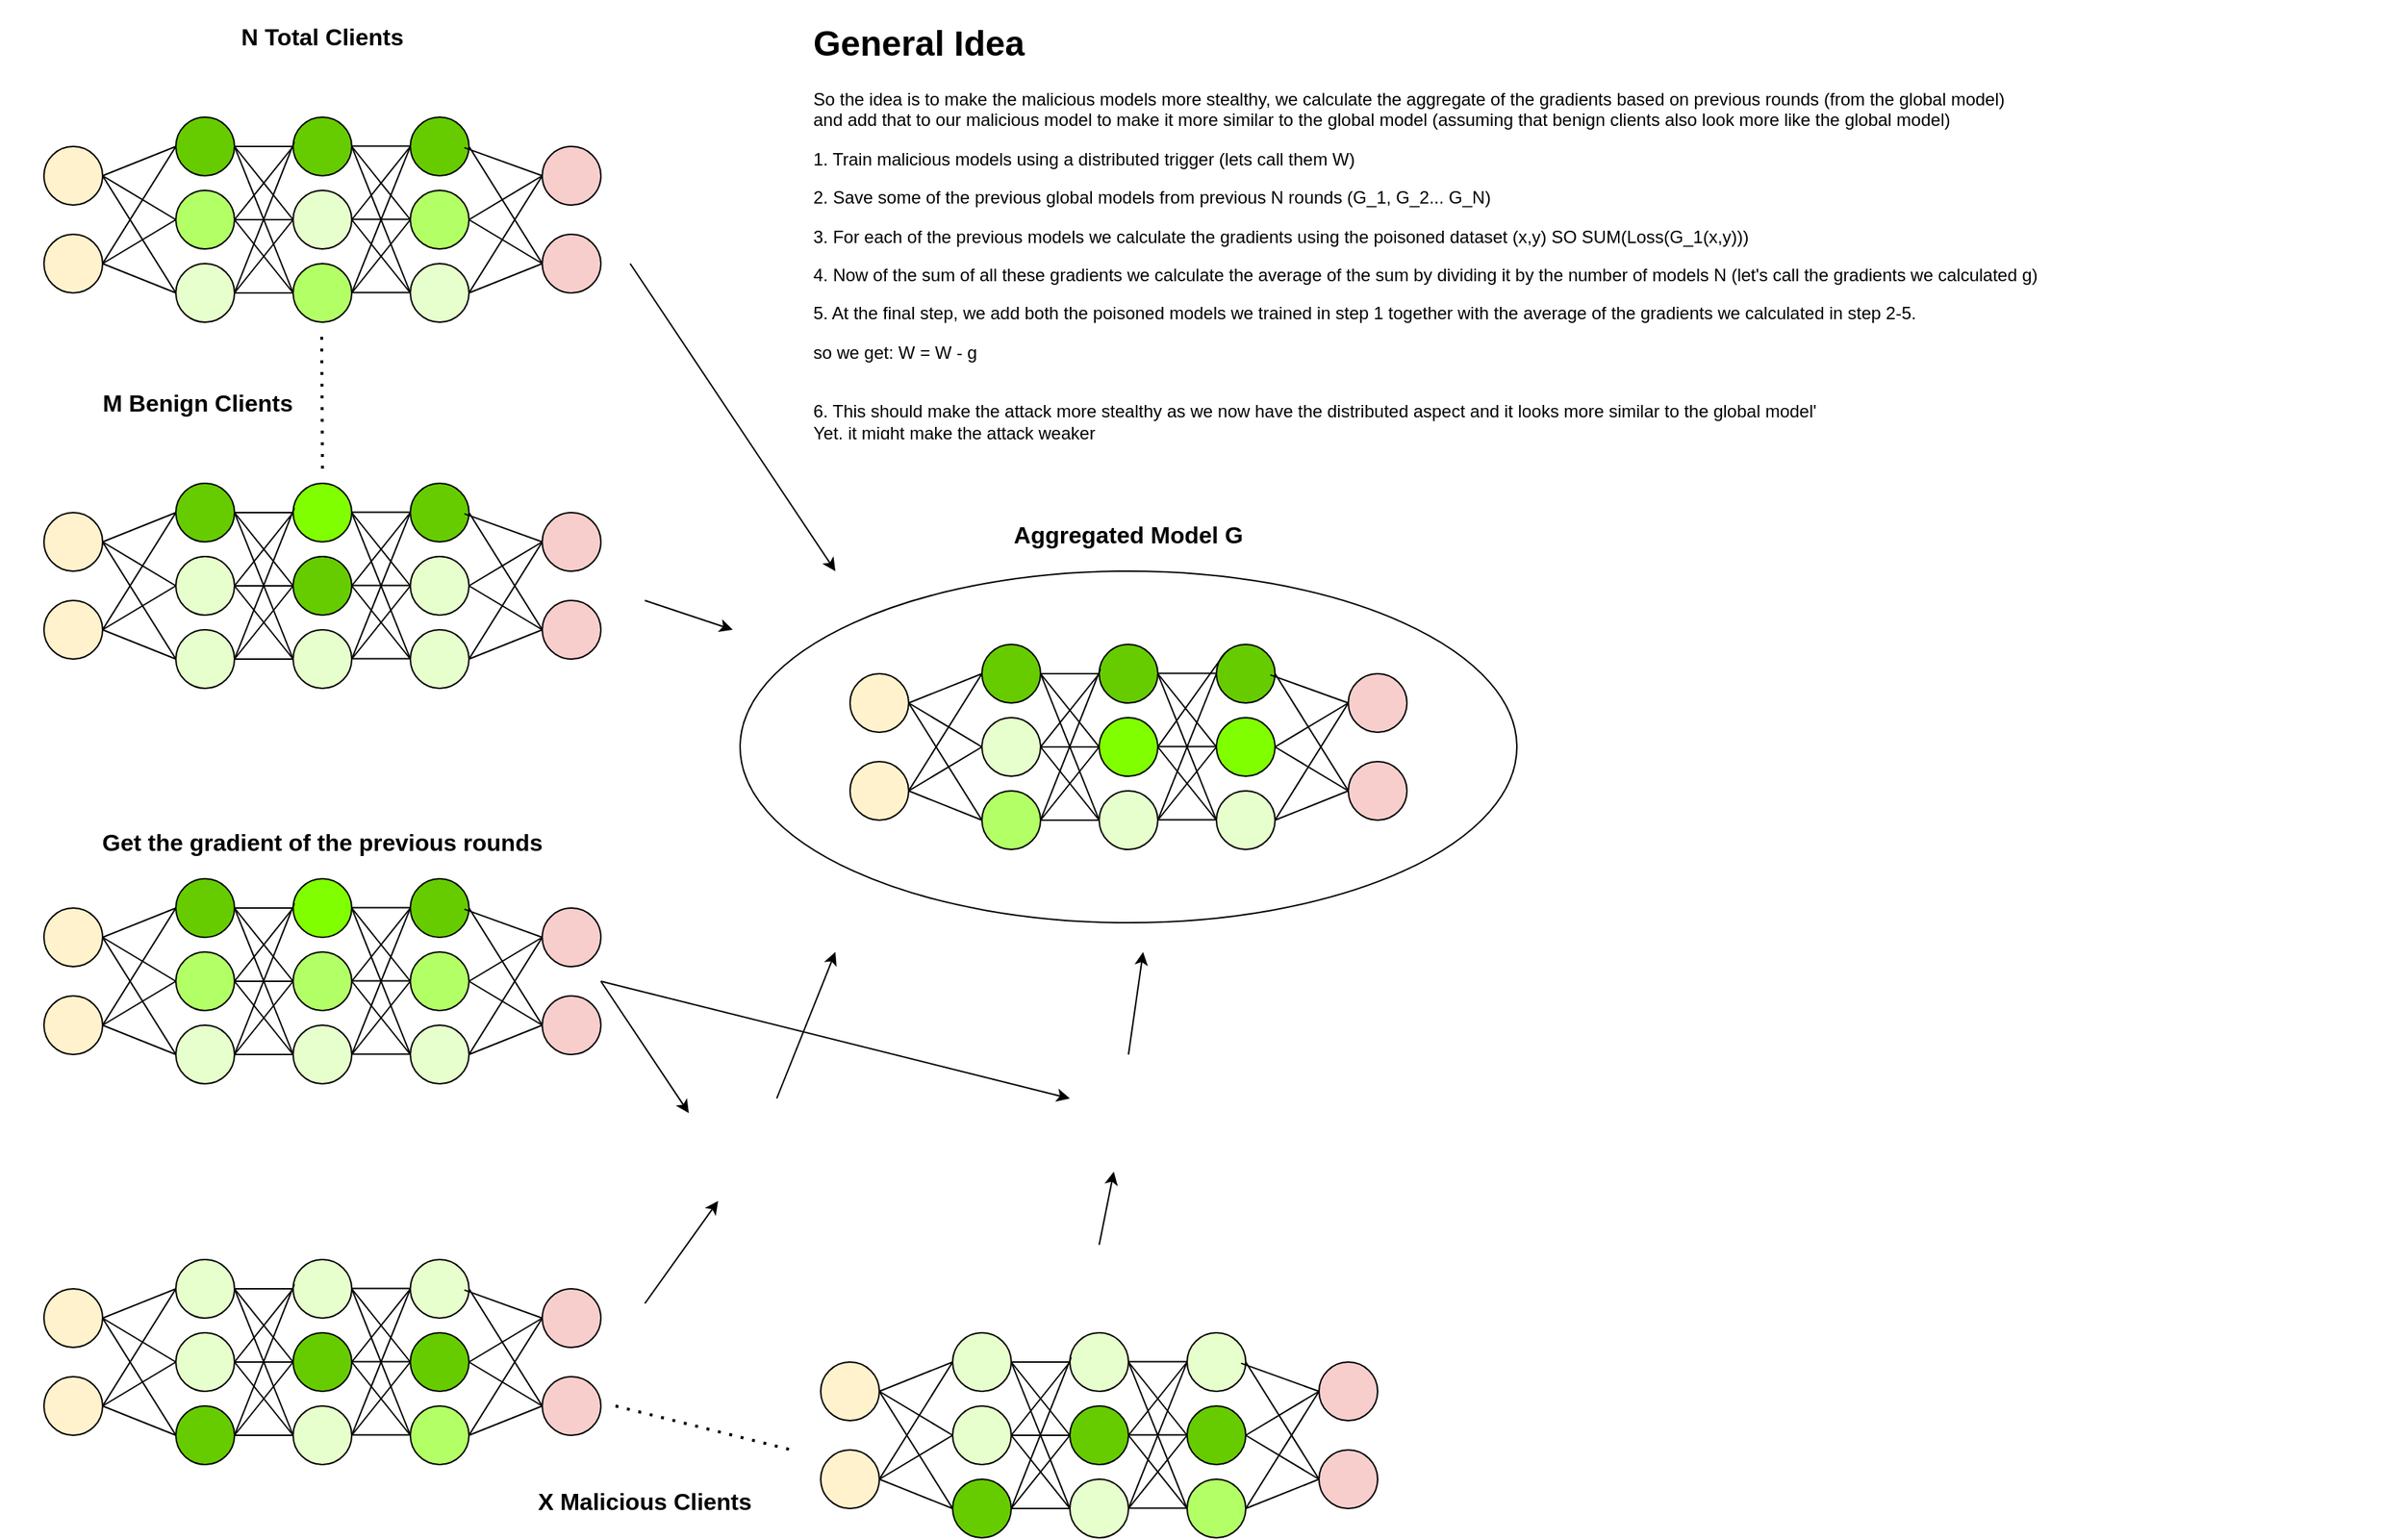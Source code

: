 <mxfile version="20.6.0" type="device"><diagram id="gaXDqaKE5OFcTMfH2iXV" name="Page-1"><mxGraphModel dx="1375" dy="794" grid="1" gridSize="10" guides="1" tooltips="1" connect="1" arrows="1" fold="1" page="1" pageScale="1" pageWidth="850" pageHeight="1100" math="0" shadow="0"><root><mxCell id="0"/><mxCell id="1" parent="0"/><mxCell id="gS-voK82JpKFCc_hP-mM-278" value="" style="ellipse;whiteSpace=wrap;html=1;fontSize=17;fillColor=none;gradientColor=none;" parent="1" vertex="1"><mxGeometry x="545" y="410" width="530" height="240" as="geometry"/></mxCell><mxCell id="gS-voK82JpKFCc_hP-mM-50" value="" style="ellipse;whiteSpace=wrap;html=1;aspect=fixed;fillColor=#66CC00;" parent="1" vertex="1"><mxGeometry x="160" y="100" width="40" height="40" as="geometry"/></mxCell><mxCell id="gS-voK82JpKFCc_hP-mM-51" value="" style="ellipse;whiteSpace=wrap;html=1;aspect=fixed;fillColor=#66CC00;" parent="1" vertex="1"><mxGeometry x="240" y="100" width="40" height="40" as="geometry"/></mxCell><mxCell id="gS-voK82JpKFCc_hP-mM-54" value="" style="endArrow=none;html=1;rounded=0;strokeColor=default;exitX=1;exitY=0.5;exitDx=0;exitDy=0;entryX=0;entryY=0.5;entryDx=0;entryDy=0;" parent="1" source="gS-voK82JpKFCc_hP-mM-50" target="gS-voK82JpKFCc_hP-mM-51" edge="1"><mxGeometry width="50" height="50" relative="1" as="geometry"><mxPoint x="270" y="300" as="sourcePoint"/><mxPoint x="320" y="250" as="targetPoint"/></mxGeometry></mxCell><mxCell id="gS-voK82JpKFCc_hP-mM-55" value="" style="ellipse;whiteSpace=wrap;html=1;aspect=fixed;fillColor=#66CC00;" parent="1" vertex="1"><mxGeometry x="320" y="100" width="40" height="40" as="geometry"/></mxCell><mxCell id="gS-voK82JpKFCc_hP-mM-56" value="" style="ellipse;whiteSpace=wrap;html=1;aspect=fixed;fillColor=#f8cecc;strokeColor=#000000;" parent="1" vertex="1"><mxGeometry x="410" y="120" width="40" height="40" as="geometry"/></mxCell><mxCell id="gS-voK82JpKFCc_hP-mM-59" value="" style="ellipse;whiteSpace=wrap;html=1;aspect=fixed;fillColor=#f8cecc;strokeColor=#000000;" parent="1" vertex="1"><mxGeometry x="410" y="180" width="40" height="40" as="geometry"/></mxCell><mxCell id="gS-voK82JpKFCc_hP-mM-60" value="" style="endArrow=none;html=1;rounded=0;strokeColor=default;exitX=1;exitY=0.5;exitDx=0;exitDy=0;entryX=0;entryY=0.5;entryDx=0;entryDy=0;" parent="1" edge="1"><mxGeometry width="50" height="50" relative="1" as="geometry"><mxPoint x="280" y="119.71" as="sourcePoint"/><mxPoint x="320" y="119.71" as="targetPoint"/></mxGeometry></mxCell><mxCell id="gS-voK82JpKFCc_hP-mM-61" value="" style="endArrow=none;html=1;rounded=0;strokeColor=default;entryX=0;entryY=0.5;entryDx=0;entryDy=0;exitX=0.921;exitY=0.521;exitDx=0;exitDy=0;exitPerimeter=0;" parent="1" source="gS-voK82JpKFCc_hP-mM-55" target="gS-voK82JpKFCc_hP-mM-56" edge="1"><mxGeometry width="50" height="50" relative="1" as="geometry"><mxPoint x="400" y="160" as="sourcePoint"/><mxPoint x="400" y="160" as="targetPoint"/></mxGeometry></mxCell><mxCell id="gS-voK82JpKFCc_hP-mM-62" value="" style="endArrow=none;html=1;rounded=0;strokeColor=default;exitX=0;exitY=0.5;exitDx=0;exitDy=0;entryX=1;entryY=0.5;entryDx=0;entryDy=0;" parent="1" source="gS-voK82JpKFCc_hP-mM-59" target="gS-voK82JpKFCc_hP-mM-55" edge="1"><mxGeometry width="50" height="50" relative="1" as="geometry"><mxPoint x="300" y="119.71" as="sourcePoint"/><mxPoint x="340" y="119.71" as="targetPoint"/></mxGeometry></mxCell><mxCell id="gS-voK82JpKFCc_hP-mM-63" value="" style="ellipse;whiteSpace=wrap;html=1;aspect=fixed;fillColor=#fff2cc;strokeColor=#000000;" parent="1" vertex="1"><mxGeometry x="70" y="120" width="40" height="40" as="geometry"/></mxCell><mxCell id="gS-voK82JpKFCc_hP-mM-64" value="" style="ellipse;whiteSpace=wrap;html=1;aspect=fixed;fillColor=#fff2cc;strokeColor=#000000;" parent="1" vertex="1"><mxGeometry x="70" y="180" width="40" height="40" as="geometry"/></mxCell><mxCell id="gS-voK82JpKFCc_hP-mM-65" value="" style="endArrow=none;html=1;rounded=0;strokeColor=default;exitX=0;exitY=0.5;exitDx=0;exitDy=0;entryX=1;entryY=0.5;entryDx=0;entryDy=0;" parent="1" source="gS-voK82JpKFCc_hP-mM-50" target="gS-voK82JpKFCc_hP-mM-63" edge="1"><mxGeometry width="50" height="50" relative="1" as="geometry"><mxPoint x="40" y="119.71" as="sourcePoint"/><mxPoint x="120" y="160" as="targetPoint"/></mxGeometry></mxCell><mxCell id="gS-voK82JpKFCc_hP-mM-66" value="" style="endArrow=none;html=1;rounded=0;strokeColor=default;exitX=1;exitY=0.5;exitDx=0;exitDy=0;entryX=0;entryY=0.5;entryDx=0;entryDy=0;" parent="1" source="gS-voK82JpKFCc_hP-mM-64" target="gS-voK82JpKFCc_hP-mM-50" edge="1"><mxGeometry width="50" height="50" relative="1" as="geometry"><mxPoint x="-20" y="119.71" as="sourcePoint"/><mxPoint x="40" y="100" as="targetPoint"/></mxGeometry></mxCell><mxCell id="gS-voK82JpKFCc_hP-mM-67" value="" style="ellipse;whiteSpace=wrap;html=1;aspect=fixed;fillColor=#B3FF66;strokeColor=#000000;" parent="1" vertex="1"><mxGeometry x="160" y="150" width="40" height="40" as="geometry"/></mxCell><mxCell id="gS-voK82JpKFCc_hP-mM-68" value="" style="ellipse;whiteSpace=wrap;html=1;aspect=fixed;fillColor=#E6FFCC;strokeColor=#000000;" parent="1" vertex="1"><mxGeometry x="240" y="150" width="40" height="40" as="geometry"/></mxCell><mxCell id="gS-voK82JpKFCc_hP-mM-69" value="" style="endArrow=none;html=1;rounded=0;strokeColor=default;exitX=1;exitY=0.5;exitDx=0;exitDy=0;entryX=0;entryY=0.5;entryDx=0;entryDy=0;" parent="1" source="gS-voK82JpKFCc_hP-mM-67" target="gS-voK82JpKFCc_hP-mM-68" edge="1"><mxGeometry width="50" height="50" relative="1" as="geometry"><mxPoint x="270" y="350" as="sourcePoint"/><mxPoint x="320" y="300" as="targetPoint"/></mxGeometry></mxCell><mxCell id="gS-voK82JpKFCc_hP-mM-70" value="" style="ellipse;whiteSpace=wrap;html=1;aspect=fixed;fillColor=#B3FF66;strokeColor=#000000;" parent="1" vertex="1"><mxGeometry x="320" y="150" width="40" height="40" as="geometry"/></mxCell><mxCell id="gS-voK82JpKFCc_hP-mM-71" value="" style="endArrow=none;html=1;rounded=0;strokeColor=default;exitX=1;exitY=0.5;exitDx=0;exitDy=0;entryX=0;entryY=0.5;entryDx=0;entryDy=0;" parent="1" edge="1"><mxGeometry width="50" height="50" relative="1" as="geometry"><mxPoint x="280" y="169.71" as="sourcePoint"/><mxPoint x="320" y="169.71" as="targetPoint"/></mxGeometry></mxCell><mxCell id="gS-voK82JpKFCc_hP-mM-72" value="" style="ellipse;whiteSpace=wrap;html=1;aspect=fixed;fillColor=#E6FFCC;strokeColor=#000000;" parent="1" vertex="1"><mxGeometry x="160" y="200" width="40" height="40" as="geometry"/></mxCell><mxCell id="gS-voK82JpKFCc_hP-mM-73" value="" style="ellipse;whiteSpace=wrap;html=1;aspect=fixed;fillColor=#B3FF66;strokeColor=#000000;" parent="1" vertex="1"><mxGeometry x="240" y="200" width="40" height="40" as="geometry"/></mxCell><mxCell id="gS-voK82JpKFCc_hP-mM-74" value="" style="endArrow=none;html=1;rounded=0;strokeColor=default;exitX=1;exitY=0.5;exitDx=0;exitDy=0;entryX=0;entryY=0.5;entryDx=0;entryDy=0;" parent="1" source="gS-voK82JpKFCc_hP-mM-72" target="gS-voK82JpKFCc_hP-mM-73" edge="1"><mxGeometry width="50" height="50" relative="1" as="geometry"><mxPoint x="270" y="400" as="sourcePoint"/><mxPoint x="320" y="350" as="targetPoint"/></mxGeometry></mxCell><mxCell id="gS-voK82JpKFCc_hP-mM-75" value="" style="ellipse;whiteSpace=wrap;html=1;aspect=fixed;fillColor=#E6FFCC;strokeColor=#000000;" parent="1" vertex="1"><mxGeometry x="320" y="200" width="40" height="40" as="geometry"/></mxCell><mxCell id="gS-voK82JpKFCc_hP-mM-76" value="" style="endArrow=none;html=1;rounded=0;strokeColor=default;exitX=1;exitY=0.5;exitDx=0;exitDy=0;entryX=0;entryY=0.5;entryDx=0;entryDy=0;" parent="1" edge="1"><mxGeometry width="50" height="50" relative="1" as="geometry"><mxPoint x="280" y="219.71" as="sourcePoint"/><mxPoint x="320" y="219.71" as="targetPoint"/></mxGeometry></mxCell><mxCell id="gS-voK82JpKFCc_hP-mM-77" value="" style="endArrow=none;html=1;rounded=0;strokeColor=default;exitX=1;exitY=0.5;exitDx=0;exitDy=0;entryX=0;entryY=0.5;entryDx=0;entryDy=0;" parent="1" source="gS-voK82JpKFCc_hP-mM-64" target="gS-voK82JpKFCc_hP-mM-72" edge="1"><mxGeometry width="50" height="50" relative="1" as="geometry"><mxPoint x="210" y="230" as="sourcePoint"/><mxPoint x="250" y="230" as="targetPoint"/></mxGeometry></mxCell><mxCell id="gS-voK82JpKFCc_hP-mM-78" value="" style="endArrow=none;html=1;rounded=0;strokeColor=default;entryX=0;entryY=0.5;entryDx=0;entryDy=0;exitX=1;exitY=0.5;exitDx=0;exitDy=0;" parent="1" source="gS-voK82JpKFCc_hP-mM-64" target="gS-voK82JpKFCc_hP-mM-67" edge="1"><mxGeometry width="50" height="50" relative="1" as="geometry"><mxPoint x="120" y="200" as="sourcePoint"/><mxPoint x="260" y="240" as="targetPoint"/></mxGeometry></mxCell><mxCell id="gS-voK82JpKFCc_hP-mM-79" value="" style="endArrow=none;html=1;rounded=0;strokeColor=default;entryX=1;entryY=0.5;entryDx=0;entryDy=0;exitX=0;exitY=0.5;exitDx=0;exitDy=0;" parent="1" source="gS-voK82JpKFCc_hP-mM-67" target="gS-voK82JpKFCc_hP-mM-63" edge="1"><mxGeometry width="50" height="50" relative="1" as="geometry"><mxPoint x="120" y="200" as="sourcePoint"/><mxPoint x="270" y="250" as="targetPoint"/></mxGeometry></mxCell><mxCell id="gS-voK82JpKFCc_hP-mM-80" value="" style="endArrow=none;html=1;rounded=0;strokeColor=default;exitX=1;exitY=0.5;exitDx=0;exitDy=0;entryX=0;entryY=0.5;entryDx=0;entryDy=0;" parent="1" source="gS-voK82JpKFCc_hP-mM-63" target="gS-voK82JpKFCc_hP-mM-72" edge="1"><mxGeometry width="50" height="50" relative="1" as="geometry"><mxPoint x="240" y="260" as="sourcePoint"/><mxPoint x="280" y="260" as="targetPoint"/></mxGeometry></mxCell><mxCell id="gS-voK82JpKFCc_hP-mM-82" value="" style="endArrow=none;html=1;rounded=0;strokeColor=default;exitX=1;exitY=0.5;exitDx=0;exitDy=0;entryX=0;entryY=0.5;entryDx=0;entryDy=0;" parent="1" source="gS-voK82JpKFCc_hP-mM-75" target="gS-voK82JpKFCc_hP-mM-59" edge="1"><mxGeometry width="50" height="50" relative="1" as="geometry"><mxPoint x="250" y="270" as="sourcePoint"/><mxPoint x="290" y="270" as="targetPoint"/></mxGeometry></mxCell><mxCell id="gS-voK82JpKFCc_hP-mM-83" value="" style="endArrow=none;html=1;rounded=0;strokeColor=default;exitX=1;exitY=0.5;exitDx=0;exitDy=0;entryX=0;entryY=0.5;entryDx=0;entryDy=0;" parent="1" source="gS-voK82JpKFCc_hP-mM-70" target="gS-voK82JpKFCc_hP-mM-59" edge="1"><mxGeometry width="50" height="50" relative="1" as="geometry"><mxPoint x="260" y="280" as="sourcePoint"/><mxPoint x="300" y="280" as="targetPoint"/></mxGeometry></mxCell><mxCell id="gS-voK82JpKFCc_hP-mM-84" value="" style="endArrow=none;html=1;rounded=0;strokeColor=default;exitX=1;exitY=0.5;exitDx=0;exitDy=0;entryX=0;entryY=0.5;entryDx=0;entryDy=0;" parent="1" source="gS-voK82JpKFCc_hP-mM-70" target="gS-voK82JpKFCc_hP-mM-56" edge="1"><mxGeometry width="50" height="50" relative="1" as="geometry"><mxPoint x="270" y="290" as="sourcePoint"/><mxPoint x="310" y="290" as="targetPoint"/></mxGeometry></mxCell><mxCell id="gS-voK82JpKFCc_hP-mM-85" value="" style="endArrow=none;html=1;rounded=0;strokeColor=default;exitX=1;exitY=0.5;exitDx=0;exitDy=0;entryX=0;entryY=0.5;entryDx=0;entryDy=0;" parent="1" source="gS-voK82JpKFCc_hP-mM-75" target="gS-voK82JpKFCc_hP-mM-56" edge="1"><mxGeometry width="50" height="50" relative="1" as="geometry"><mxPoint x="280" y="300" as="sourcePoint"/><mxPoint x="320" y="300" as="targetPoint"/></mxGeometry></mxCell><mxCell id="gS-voK82JpKFCc_hP-mM-86" value="" style="endArrow=none;html=1;rounded=0;strokeColor=default;exitX=1;exitY=0.5;exitDx=0;exitDy=0;entryX=0;entryY=0.5;entryDx=0;entryDy=0;" parent="1" source="gS-voK82JpKFCc_hP-mM-50" target="gS-voK82JpKFCc_hP-mM-68" edge="1"><mxGeometry width="50" height="50" relative="1" as="geometry"><mxPoint x="290" y="310" as="sourcePoint"/><mxPoint x="330" y="310" as="targetPoint"/></mxGeometry></mxCell><mxCell id="gS-voK82JpKFCc_hP-mM-87" value="" style="endArrow=none;html=1;rounded=0;strokeColor=default;exitX=1;exitY=0.5;exitDx=0;exitDy=0;entryX=0;entryY=0.5;entryDx=0;entryDy=0;" parent="1" source="gS-voK82JpKFCc_hP-mM-50" target="gS-voK82JpKFCc_hP-mM-73" edge="1"><mxGeometry width="50" height="50" relative="1" as="geometry"><mxPoint x="300" y="320" as="sourcePoint"/><mxPoint x="340" y="320" as="targetPoint"/></mxGeometry></mxCell><mxCell id="gS-voK82JpKFCc_hP-mM-88" value="" style="endArrow=none;html=1;rounded=0;strokeColor=default;exitX=1;exitY=0.5;exitDx=0;exitDy=0;entryX=0;entryY=0.5;entryDx=0;entryDy=0;" parent="1" source="gS-voK82JpKFCc_hP-mM-67" target="gS-voK82JpKFCc_hP-mM-51" edge="1"><mxGeometry width="50" height="50" relative="1" as="geometry"><mxPoint x="310" y="330" as="sourcePoint"/><mxPoint x="350" y="330" as="targetPoint"/></mxGeometry></mxCell><mxCell id="gS-voK82JpKFCc_hP-mM-89" value="" style="endArrow=none;html=1;rounded=0;strokeColor=default;exitX=1;exitY=0.5;exitDx=0;exitDy=0;entryX=0;entryY=0.5;entryDx=0;entryDy=0;" parent="1" source="gS-voK82JpKFCc_hP-mM-67" target="gS-voK82JpKFCc_hP-mM-73" edge="1"><mxGeometry width="50" height="50" relative="1" as="geometry"><mxPoint x="320" y="340" as="sourcePoint"/><mxPoint x="360" y="340" as="targetPoint"/></mxGeometry></mxCell><mxCell id="gS-voK82JpKFCc_hP-mM-90" value="" style="endArrow=none;html=1;rounded=0;strokeColor=default;exitX=1;exitY=0.5;exitDx=0;exitDy=0;entryX=0;entryY=0.5;entryDx=0;entryDy=0;" parent="1" source="gS-voK82JpKFCc_hP-mM-72" target="gS-voK82JpKFCc_hP-mM-68" edge="1"><mxGeometry width="50" height="50" relative="1" as="geometry"><mxPoint x="330" y="350" as="sourcePoint"/><mxPoint x="370" y="350" as="targetPoint"/></mxGeometry></mxCell><mxCell id="gS-voK82JpKFCc_hP-mM-91" value="" style="endArrow=none;html=1;rounded=0;strokeColor=default;exitX=1;exitY=0.5;exitDx=0;exitDy=0;entryX=0.021;entryY=0.421;entryDx=0;entryDy=0;entryPerimeter=0;" parent="1" source="gS-voK82JpKFCc_hP-mM-72" target="gS-voK82JpKFCc_hP-mM-51" edge="1"><mxGeometry width="50" height="50" relative="1" as="geometry"><mxPoint x="340" y="360" as="sourcePoint"/><mxPoint x="380" y="360" as="targetPoint"/></mxGeometry></mxCell><mxCell id="gS-voK82JpKFCc_hP-mM-92" value="" style="endArrow=none;html=1;rounded=0;strokeColor=default;exitX=1;exitY=0.5;exitDx=0;exitDy=0;entryX=0;entryY=0.5;entryDx=0;entryDy=0;" parent="1" source="gS-voK82JpKFCc_hP-mM-73" target="gS-voK82JpKFCc_hP-mM-70" edge="1"><mxGeometry width="50" height="50" relative="1" as="geometry"><mxPoint x="350" y="370" as="sourcePoint"/><mxPoint x="390" y="370" as="targetPoint"/></mxGeometry></mxCell><mxCell id="gS-voK82JpKFCc_hP-mM-93" value="" style="endArrow=none;html=1;rounded=0;strokeColor=default;exitX=1;exitY=0.5;exitDx=0;exitDy=0;entryX=0;entryY=0.5;entryDx=0;entryDy=0;" parent="1" source="gS-voK82JpKFCc_hP-mM-73" target="gS-voK82JpKFCc_hP-mM-55" edge="1"><mxGeometry width="50" height="50" relative="1" as="geometry"><mxPoint x="360" y="380" as="sourcePoint"/><mxPoint x="400" y="380" as="targetPoint"/></mxGeometry></mxCell><mxCell id="gS-voK82JpKFCc_hP-mM-94" value="" style="endArrow=none;html=1;rounded=0;strokeColor=default;exitX=1;exitY=0.5;exitDx=0;exitDy=0;entryX=0;entryY=0.5;entryDx=0;entryDy=0;" parent="1" source="gS-voK82JpKFCc_hP-mM-68" target="gS-voK82JpKFCc_hP-mM-75" edge="1"><mxGeometry width="50" height="50" relative="1" as="geometry"><mxPoint x="370" y="390" as="sourcePoint"/><mxPoint x="410" y="390" as="targetPoint"/></mxGeometry></mxCell><mxCell id="gS-voK82JpKFCc_hP-mM-95" value="" style="endArrow=none;html=1;rounded=0;strokeColor=default;exitX=1;exitY=0.5;exitDx=0;exitDy=0;entryX=0;entryY=0.5;entryDx=0;entryDy=0;" parent="1" source="gS-voK82JpKFCc_hP-mM-68" target="gS-voK82JpKFCc_hP-mM-55" edge="1"><mxGeometry width="50" height="50" relative="1" as="geometry"><mxPoint x="380" y="400" as="sourcePoint"/><mxPoint x="420" y="400" as="targetPoint"/></mxGeometry></mxCell><mxCell id="gS-voK82JpKFCc_hP-mM-96" value="" style="endArrow=none;html=1;rounded=0;strokeColor=default;entryX=0;entryY=0.5;entryDx=0;entryDy=0;exitX=1;exitY=0.5;exitDx=0;exitDy=0;" parent="1" source="gS-voK82JpKFCc_hP-mM-51" target="gS-voK82JpKFCc_hP-mM-75" edge="1"><mxGeometry width="50" height="50" relative="1" as="geometry"><mxPoint x="300" y="120" as="sourcePoint"/><mxPoint x="430" y="410" as="targetPoint"/></mxGeometry></mxCell><mxCell id="gS-voK82JpKFCc_hP-mM-97" value="" style="endArrow=none;html=1;rounded=0;strokeColor=default;exitX=1;exitY=0.5;exitDx=0;exitDy=0;entryX=0;entryY=0.5;entryDx=0;entryDy=0;" parent="1" source="gS-voK82JpKFCc_hP-mM-51" target="gS-voK82JpKFCc_hP-mM-70" edge="1"><mxGeometry width="50" height="50" relative="1" as="geometry"><mxPoint x="400" y="420" as="sourcePoint"/><mxPoint x="440" y="420" as="targetPoint"/></mxGeometry></mxCell><mxCell id="gS-voK82JpKFCc_hP-mM-98" value="" style="ellipse;whiteSpace=wrap;html=1;aspect=fixed;fillColor=#66CC00;" parent="1" vertex="1"><mxGeometry x="160" y="350" width="40" height="40" as="geometry"/></mxCell><mxCell id="gS-voK82JpKFCc_hP-mM-99" value="" style="ellipse;whiteSpace=wrap;html=1;aspect=fixed;fillColor=#80FF00;" parent="1" vertex="1"><mxGeometry x="240" y="350" width="40" height="40" as="geometry"/></mxCell><mxCell id="gS-voK82JpKFCc_hP-mM-100" value="" style="endArrow=none;html=1;rounded=0;strokeColor=default;exitX=1;exitY=0.5;exitDx=0;exitDy=0;entryX=0;entryY=0.5;entryDx=0;entryDy=0;" parent="1" source="gS-voK82JpKFCc_hP-mM-98" target="gS-voK82JpKFCc_hP-mM-99" edge="1"><mxGeometry width="50" height="50" relative="1" as="geometry"><mxPoint x="270" y="550" as="sourcePoint"/><mxPoint x="320" y="500" as="targetPoint"/></mxGeometry></mxCell><mxCell id="gS-voK82JpKFCc_hP-mM-101" value="" style="ellipse;whiteSpace=wrap;html=1;aspect=fixed;fillColor=#66CC00;" parent="1" vertex="1"><mxGeometry x="320" y="350" width="40" height="40" as="geometry"/></mxCell><mxCell id="gS-voK82JpKFCc_hP-mM-102" value="" style="ellipse;whiteSpace=wrap;html=1;aspect=fixed;fillColor=#f8cecc;strokeColor=#000000;" parent="1" vertex="1"><mxGeometry x="410" y="370" width="40" height="40" as="geometry"/></mxCell><mxCell id="gS-voK82JpKFCc_hP-mM-103" value="" style="ellipse;whiteSpace=wrap;html=1;aspect=fixed;fillColor=#f8cecc;strokeColor=#000000;" parent="1" vertex="1"><mxGeometry x="410" y="430" width="40" height="40" as="geometry"/></mxCell><mxCell id="gS-voK82JpKFCc_hP-mM-104" value="" style="endArrow=none;html=1;rounded=0;strokeColor=default;exitX=1;exitY=0.5;exitDx=0;exitDy=0;entryX=0;entryY=0.5;entryDx=0;entryDy=0;" parent="1" edge="1"><mxGeometry width="50" height="50" relative="1" as="geometry"><mxPoint x="280" y="369.71" as="sourcePoint"/><mxPoint x="320" y="369.71" as="targetPoint"/></mxGeometry></mxCell><mxCell id="gS-voK82JpKFCc_hP-mM-105" value="" style="endArrow=none;html=1;rounded=0;strokeColor=default;entryX=0;entryY=0.5;entryDx=0;entryDy=0;exitX=0.921;exitY=0.521;exitDx=0;exitDy=0;exitPerimeter=0;" parent="1" source="gS-voK82JpKFCc_hP-mM-101" target="gS-voK82JpKFCc_hP-mM-102" edge="1"><mxGeometry width="50" height="50" relative="1" as="geometry"><mxPoint x="400" y="410" as="sourcePoint"/><mxPoint x="400" y="410" as="targetPoint"/></mxGeometry></mxCell><mxCell id="gS-voK82JpKFCc_hP-mM-106" value="" style="endArrow=none;html=1;rounded=0;strokeColor=default;exitX=0;exitY=0.5;exitDx=0;exitDy=0;entryX=1;entryY=0.5;entryDx=0;entryDy=0;" parent="1" source="gS-voK82JpKFCc_hP-mM-103" target="gS-voK82JpKFCc_hP-mM-101" edge="1"><mxGeometry width="50" height="50" relative="1" as="geometry"><mxPoint x="300" y="369.71" as="sourcePoint"/><mxPoint x="340" y="369.71" as="targetPoint"/></mxGeometry></mxCell><mxCell id="gS-voK82JpKFCc_hP-mM-107" value="" style="ellipse;whiteSpace=wrap;html=1;aspect=fixed;fillColor=#fff2cc;strokeColor=#000000;" parent="1" vertex="1"><mxGeometry x="70" y="370" width="40" height="40" as="geometry"/></mxCell><mxCell id="gS-voK82JpKFCc_hP-mM-108" value="" style="ellipse;whiteSpace=wrap;html=1;aspect=fixed;fillColor=#fff2cc;strokeColor=#000000;" parent="1" vertex="1"><mxGeometry x="70" y="430" width="40" height="40" as="geometry"/></mxCell><mxCell id="gS-voK82JpKFCc_hP-mM-109" value="" style="endArrow=none;html=1;rounded=0;strokeColor=default;exitX=0;exitY=0.5;exitDx=0;exitDy=0;entryX=1;entryY=0.5;entryDx=0;entryDy=0;" parent="1" source="gS-voK82JpKFCc_hP-mM-98" target="gS-voK82JpKFCc_hP-mM-107" edge="1"><mxGeometry width="50" height="50" relative="1" as="geometry"><mxPoint x="40" y="369.71" as="sourcePoint"/><mxPoint x="120" y="410" as="targetPoint"/></mxGeometry></mxCell><mxCell id="gS-voK82JpKFCc_hP-mM-110" value="" style="endArrow=none;html=1;rounded=0;strokeColor=default;exitX=1;exitY=0.5;exitDx=0;exitDy=0;entryX=0;entryY=0.5;entryDx=0;entryDy=0;" parent="1" source="gS-voK82JpKFCc_hP-mM-108" target="gS-voK82JpKFCc_hP-mM-98" edge="1"><mxGeometry width="50" height="50" relative="1" as="geometry"><mxPoint x="-20" y="369.71" as="sourcePoint"/><mxPoint x="40" y="350" as="targetPoint"/></mxGeometry></mxCell><mxCell id="gS-voK82JpKFCc_hP-mM-111" value="" style="ellipse;whiteSpace=wrap;html=1;aspect=fixed;fillColor=#E6FFCC;strokeColor=#000000;" parent="1" vertex="1"><mxGeometry x="160" y="400" width="40" height="40" as="geometry"/></mxCell><mxCell id="gS-voK82JpKFCc_hP-mM-112" value="" style="ellipse;whiteSpace=wrap;html=1;aspect=fixed;fillColor=#66CC00;strokeColor=#000000;" parent="1" vertex="1"><mxGeometry x="240" y="400" width="40" height="40" as="geometry"/></mxCell><mxCell id="gS-voK82JpKFCc_hP-mM-113" value="" style="endArrow=none;html=1;rounded=0;strokeColor=default;exitX=1;exitY=0.5;exitDx=0;exitDy=0;entryX=0;entryY=0.5;entryDx=0;entryDy=0;" parent="1" source="gS-voK82JpKFCc_hP-mM-111" target="gS-voK82JpKFCc_hP-mM-112" edge="1"><mxGeometry width="50" height="50" relative="1" as="geometry"><mxPoint x="270" y="600" as="sourcePoint"/><mxPoint x="320" y="550" as="targetPoint"/></mxGeometry></mxCell><mxCell id="gS-voK82JpKFCc_hP-mM-114" value="" style="ellipse;whiteSpace=wrap;html=1;aspect=fixed;fillColor=#E6FFCC;strokeColor=#000000;" parent="1" vertex="1"><mxGeometry x="320" y="400" width="40" height="40" as="geometry"/></mxCell><mxCell id="gS-voK82JpKFCc_hP-mM-115" value="" style="endArrow=none;html=1;rounded=0;strokeColor=default;exitX=1;exitY=0.5;exitDx=0;exitDy=0;entryX=0;entryY=0.5;entryDx=0;entryDy=0;" parent="1" edge="1"><mxGeometry width="50" height="50" relative="1" as="geometry"><mxPoint x="280" y="419.71" as="sourcePoint"/><mxPoint x="320" y="419.71" as="targetPoint"/></mxGeometry></mxCell><mxCell id="gS-voK82JpKFCc_hP-mM-116" value="" style="ellipse;whiteSpace=wrap;html=1;aspect=fixed;fillColor=#E6FFCC;strokeColor=#000000;" parent="1" vertex="1"><mxGeometry x="160" y="450" width="40" height="40" as="geometry"/></mxCell><mxCell id="gS-voK82JpKFCc_hP-mM-117" value="" style="ellipse;whiteSpace=wrap;html=1;aspect=fixed;fillColor=#E6FFCC;strokeColor=#000000;" parent="1" vertex="1"><mxGeometry x="240" y="450" width="40" height="40" as="geometry"/></mxCell><mxCell id="gS-voK82JpKFCc_hP-mM-118" value="" style="endArrow=none;html=1;rounded=0;strokeColor=default;exitX=1;exitY=0.5;exitDx=0;exitDy=0;entryX=0;entryY=0.5;entryDx=0;entryDy=0;" parent="1" source="gS-voK82JpKFCc_hP-mM-116" target="gS-voK82JpKFCc_hP-mM-117" edge="1"><mxGeometry width="50" height="50" relative="1" as="geometry"><mxPoint x="270" y="650" as="sourcePoint"/><mxPoint x="320" y="600" as="targetPoint"/></mxGeometry></mxCell><mxCell id="gS-voK82JpKFCc_hP-mM-119" value="" style="ellipse;whiteSpace=wrap;html=1;aspect=fixed;fillColor=#E6FFCC;strokeColor=#000000;" parent="1" vertex="1"><mxGeometry x="320" y="450" width="40" height="40" as="geometry"/></mxCell><mxCell id="gS-voK82JpKFCc_hP-mM-120" value="" style="endArrow=none;html=1;rounded=0;strokeColor=default;exitX=1;exitY=0.5;exitDx=0;exitDy=0;entryX=0;entryY=0.5;entryDx=0;entryDy=0;" parent="1" edge="1"><mxGeometry width="50" height="50" relative="1" as="geometry"><mxPoint x="280" y="469.71" as="sourcePoint"/><mxPoint x="320" y="469.71" as="targetPoint"/></mxGeometry></mxCell><mxCell id="gS-voK82JpKFCc_hP-mM-121" value="" style="endArrow=none;html=1;rounded=0;strokeColor=default;exitX=1;exitY=0.5;exitDx=0;exitDy=0;entryX=0;entryY=0.5;entryDx=0;entryDy=0;" parent="1" source="gS-voK82JpKFCc_hP-mM-108" target="gS-voK82JpKFCc_hP-mM-116" edge="1"><mxGeometry width="50" height="50" relative="1" as="geometry"><mxPoint x="210" y="480" as="sourcePoint"/><mxPoint x="250" y="480" as="targetPoint"/></mxGeometry></mxCell><mxCell id="gS-voK82JpKFCc_hP-mM-122" value="" style="endArrow=none;html=1;rounded=0;strokeColor=default;entryX=0;entryY=0.5;entryDx=0;entryDy=0;exitX=1;exitY=0.5;exitDx=0;exitDy=0;" parent="1" source="gS-voK82JpKFCc_hP-mM-108" target="gS-voK82JpKFCc_hP-mM-111" edge="1"><mxGeometry width="50" height="50" relative="1" as="geometry"><mxPoint x="120" y="450" as="sourcePoint"/><mxPoint x="260" y="490" as="targetPoint"/></mxGeometry></mxCell><mxCell id="gS-voK82JpKFCc_hP-mM-123" value="" style="endArrow=none;html=1;rounded=0;strokeColor=default;entryX=1;entryY=0.5;entryDx=0;entryDy=0;exitX=0;exitY=0.5;exitDx=0;exitDy=0;" parent="1" source="gS-voK82JpKFCc_hP-mM-111" target="gS-voK82JpKFCc_hP-mM-107" edge="1"><mxGeometry width="50" height="50" relative="1" as="geometry"><mxPoint x="120" y="450" as="sourcePoint"/><mxPoint x="270" y="500" as="targetPoint"/></mxGeometry></mxCell><mxCell id="gS-voK82JpKFCc_hP-mM-124" value="" style="endArrow=none;html=1;rounded=0;strokeColor=default;exitX=1;exitY=0.5;exitDx=0;exitDy=0;entryX=0;entryY=0.5;entryDx=0;entryDy=0;" parent="1" source="gS-voK82JpKFCc_hP-mM-107" target="gS-voK82JpKFCc_hP-mM-116" edge="1"><mxGeometry width="50" height="50" relative="1" as="geometry"><mxPoint x="240" y="510" as="sourcePoint"/><mxPoint x="280" y="510" as="targetPoint"/></mxGeometry></mxCell><mxCell id="gS-voK82JpKFCc_hP-mM-125" value="" style="endArrow=none;html=1;rounded=0;strokeColor=default;exitX=1;exitY=0.5;exitDx=0;exitDy=0;entryX=0;entryY=0.5;entryDx=0;entryDy=0;" parent="1" source="gS-voK82JpKFCc_hP-mM-119" target="gS-voK82JpKFCc_hP-mM-103" edge="1"><mxGeometry width="50" height="50" relative="1" as="geometry"><mxPoint x="250" y="520" as="sourcePoint"/><mxPoint x="290" y="520" as="targetPoint"/></mxGeometry></mxCell><mxCell id="gS-voK82JpKFCc_hP-mM-126" value="" style="endArrow=none;html=1;rounded=0;strokeColor=default;exitX=1;exitY=0.5;exitDx=0;exitDy=0;entryX=0;entryY=0.5;entryDx=0;entryDy=0;" parent="1" source="gS-voK82JpKFCc_hP-mM-114" target="gS-voK82JpKFCc_hP-mM-103" edge="1"><mxGeometry width="50" height="50" relative="1" as="geometry"><mxPoint x="260" y="530" as="sourcePoint"/><mxPoint x="300" y="530" as="targetPoint"/></mxGeometry></mxCell><mxCell id="gS-voK82JpKFCc_hP-mM-127" value="" style="endArrow=none;html=1;rounded=0;strokeColor=default;exitX=1;exitY=0.5;exitDx=0;exitDy=0;entryX=0;entryY=0.5;entryDx=0;entryDy=0;" parent="1" source="gS-voK82JpKFCc_hP-mM-114" target="gS-voK82JpKFCc_hP-mM-102" edge="1"><mxGeometry width="50" height="50" relative="1" as="geometry"><mxPoint x="270" y="540" as="sourcePoint"/><mxPoint x="310" y="540" as="targetPoint"/></mxGeometry></mxCell><mxCell id="gS-voK82JpKFCc_hP-mM-128" value="" style="endArrow=none;html=1;rounded=0;strokeColor=default;exitX=1;exitY=0.5;exitDx=0;exitDy=0;entryX=0;entryY=0.5;entryDx=0;entryDy=0;" parent="1" source="gS-voK82JpKFCc_hP-mM-119" target="gS-voK82JpKFCc_hP-mM-102" edge="1"><mxGeometry width="50" height="50" relative="1" as="geometry"><mxPoint x="280" y="550" as="sourcePoint"/><mxPoint x="320" y="550" as="targetPoint"/></mxGeometry></mxCell><mxCell id="gS-voK82JpKFCc_hP-mM-129" value="" style="endArrow=none;html=1;rounded=0;strokeColor=default;exitX=1;exitY=0.5;exitDx=0;exitDy=0;entryX=0;entryY=0.5;entryDx=0;entryDy=0;" parent="1" source="gS-voK82JpKFCc_hP-mM-98" target="gS-voK82JpKFCc_hP-mM-112" edge="1"><mxGeometry width="50" height="50" relative="1" as="geometry"><mxPoint x="290" y="560" as="sourcePoint"/><mxPoint x="330" y="560" as="targetPoint"/></mxGeometry></mxCell><mxCell id="gS-voK82JpKFCc_hP-mM-130" value="" style="endArrow=none;html=1;rounded=0;strokeColor=default;exitX=1;exitY=0.5;exitDx=0;exitDy=0;entryX=0;entryY=0.5;entryDx=0;entryDy=0;" parent="1" source="gS-voK82JpKFCc_hP-mM-98" target="gS-voK82JpKFCc_hP-mM-117" edge="1"><mxGeometry width="50" height="50" relative="1" as="geometry"><mxPoint x="300" y="570" as="sourcePoint"/><mxPoint x="340" y="570" as="targetPoint"/></mxGeometry></mxCell><mxCell id="gS-voK82JpKFCc_hP-mM-131" value="" style="endArrow=none;html=1;rounded=0;strokeColor=default;exitX=1;exitY=0.5;exitDx=0;exitDy=0;entryX=0;entryY=0.5;entryDx=0;entryDy=0;" parent="1" source="gS-voK82JpKFCc_hP-mM-111" target="gS-voK82JpKFCc_hP-mM-99" edge="1"><mxGeometry width="50" height="50" relative="1" as="geometry"><mxPoint x="310" y="580" as="sourcePoint"/><mxPoint x="350" y="580" as="targetPoint"/></mxGeometry></mxCell><mxCell id="gS-voK82JpKFCc_hP-mM-132" value="" style="endArrow=none;html=1;rounded=0;strokeColor=default;exitX=1;exitY=0.5;exitDx=0;exitDy=0;entryX=0;entryY=0.5;entryDx=0;entryDy=0;" parent="1" source="gS-voK82JpKFCc_hP-mM-111" target="gS-voK82JpKFCc_hP-mM-117" edge="1"><mxGeometry width="50" height="50" relative="1" as="geometry"><mxPoint x="320" y="590" as="sourcePoint"/><mxPoint x="360" y="590" as="targetPoint"/></mxGeometry></mxCell><mxCell id="gS-voK82JpKFCc_hP-mM-133" value="" style="endArrow=none;html=1;rounded=0;strokeColor=default;exitX=1;exitY=0.5;exitDx=0;exitDy=0;entryX=0;entryY=0.5;entryDx=0;entryDy=0;" parent="1" source="gS-voK82JpKFCc_hP-mM-116" target="gS-voK82JpKFCc_hP-mM-112" edge="1"><mxGeometry width="50" height="50" relative="1" as="geometry"><mxPoint x="330" y="600" as="sourcePoint"/><mxPoint x="370" y="600" as="targetPoint"/></mxGeometry></mxCell><mxCell id="gS-voK82JpKFCc_hP-mM-134" value="" style="endArrow=none;html=1;rounded=0;strokeColor=default;exitX=1;exitY=0.5;exitDx=0;exitDy=0;entryX=0.021;entryY=0.421;entryDx=0;entryDy=0;entryPerimeter=0;" parent="1" source="gS-voK82JpKFCc_hP-mM-116" target="gS-voK82JpKFCc_hP-mM-99" edge="1"><mxGeometry width="50" height="50" relative="1" as="geometry"><mxPoint x="340" y="610" as="sourcePoint"/><mxPoint x="380" y="610" as="targetPoint"/></mxGeometry></mxCell><mxCell id="gS-voK82JpKFCc_hP-mM-135" value="" style="endArrow=none;html=1;rounded=0;strokeColor=default;exitX=1;exitY=0.5;exitDx=0;exitDy=0;entryX=0;entryY=0.5;entryDx=0;entryDy=0;" parent="1" source="gS-voK82JpKFCc_hP-mM-117" target="gS-voK82JpKFCc_hP-mM-114" edge="1"><mxGeometry width="50" height="50" relative="1" as="geometry"><mxPoint x="350" y="620" as="sourcePoint"/><mxPoint x="390" y="620" as="targetPoint"/></mxGeometry></mxCell><mxCell id="gS-voK82JpKFCc_hP-mM-136" value="" style="endArrow=none;html=1;rounded=0;strokeColor=default;exitX=1;exitY=0.5;exitDx=0;exitDy=0;entryX=0;entryY=0.5;entryDx=0;entryDy=0;" parent="1" source="gS-voK82JpKFCc_hP-mM-117" target="gS-voK82JpKFCc_hP-mM-101" edge="1"><mxGeometry width="50" height="50" relative="1" as="geometry"><mxPoint x="360" y="630" as="sourcePoint"/><mxPoint x="400" y="630" as="targetPoint"/></mxGeometry></mxCell><mxCell id="gS-voK82JpKFCc_hP-mM-137" value="" style="endArrow=none;html=1;rounded=0;strokeColor=default;exitX=1;exitY=0.5;exitDx=0;exitDy=0;entryX=0;entryY=0.5;entryDx=0;entryDy=0;" parent="1" source="gS-voK82JpKFCc_hP-mM-112" target="gS-voK82JpKFCc_hP-mM-119" edge="1"><mxGeometry width="50" height="50" relative="1" as="geometry"><mxPoint x="370" y="640" as="sourcePoint"/><mxPoint x="410" y="640" as="targetPoint"/></mxGeometry></mxCell><mxCell id="gS-voK82JpKFCc_hP-mM-138" value="" style="endArrow=none;html=1;rounded=0;strokeColor=default;exitX=1;exitY=0.5;exitDx=0;exitDy=0;entryX=0;entryY=0.5;entryDx=0;entryDy=0;" parent="1" source="gS-voK82JpKFCc_hP-mM-112" target="gS-voK82JpKFCc_hP-mM-101" edge="1"><mxGeometry width="50" height="50" relative="1" as="geometry"><mxPoint x="380" y="650" as="sourcePoint"/><mxPoint x="420" y="650" as="targetPoint"/></mxGeometry></mxCell><mxCell id="gS-voK82JpKFCc_hP-mM-139" value="" style="endArrow=none;html=1;rounded=0;strokeColor=default;entryX=0;entryY=0.5;entryDx=0;entryDy=0;exitX=1;exitY=0.5;exitDx=0;exitDy=0;" parent="1" source="gS-voK82JpKFCc_hP-mM-99" target="gS-voK82JpKFCc_hP-mM-119" edge="1"><mxGeometry width="50" height="50" relative="1" as="geometry"><mxPoint x="300" y="370" as="sourcePoint"/><mxPoint x="430" y="660" as="targetPoint"/></mxGeometry></mxCell><mxCell id="gS-voK82JpKFCc_hP-mM-140" value="" style="endArrow=none;html=1;rounded=0;strokeColor=default;exitX=1;exitY=0.5;exitDx=0;exitDy=0;entryX=0;entryY=0.5;entryDx=0;entryDy=0;" parent="1" source="gS-voK82JpKFCc_hP-mM-99" target="gS-voK82JpKFCc_hP-mM-114" edge="1"><mxGeometry width="50" height="50" relative="1" as="geometry"><mxPoint x="400" y="670" as="sourcePoint"/><mxPoint x="440" y="670" as="targetPoint"/></mxGeometry></mxCell><mxCell id="gS-voK82JpKFCc_hP-mM-141" value="" style="ellipse;whiteSpace=wrap;html=1;aspect=fixed;fillColor=#66CC00;" parent="1" vertex="1"><mxGeometry x="160" y="620" width="40" height="40" as="geometry"/></mxCell><mxCell id="gS-voK82JpKFCc_hP-mM-142" value="" style="ellipse;whiteSpace=wrap;html=1;aspect=fixed;fillColor=#80FF00;" parent="1" vertex="1"><mxGeometry x="240" y="620" width="40" height="40" as="geometry"/></mxCell><mxCell id="gS-voK82JpKFCc_hP-mM-143" value="" style="endArrow=none;html=1;rounded=0;strokeColor=default;exitX=1;exitY=0.5;exitDx=0;exitDy=0;entryX=0;entryY=0.5;entryDx=0;entryDy=0;" parent="1" source="gS-voK82JpKFCc_hP-mM-141" target="gS-voK82JpKFCc_hP-mM-142" edge="1"><mxGeometry width="50" height="50" relative="1" as="geometry"><mxPoint x="270" y="820" as="sourcePoint"/><mxPoint x="320" y="770" as="targetPoint"/></mxGeometry></mxCell><mxCell id="gS-voK82JpKFCc_hP-mM-144" value="" style="ellipse;whiteSpace=wrap;html=1;aspect=fixed;fillColor=#66CC00;" parent="1" vertex="1"><mxGeometry x="320" y="620" width="40" height="40" as="geometry"/></mxCell><mxCell id="gS-voK82JpKFCc_hP-mM-145" value="" style="ellipse;whiteSpace=wrap;html=1;aspect=fixed;fillColor=#f8cecc;strokeColor=#000000;" parent="1" vertex="1"><mxGeometry x="410" y="640" width="40" height="40" as="geometry"/></mxCell><mxCell id="gS-voK82JpKFCc_hP-mM-146" value="" style="ellipse;whiteSpace=wrap;html=1;aspect=fixed;fillColor=#f8cecc;strokeColor=#000000;" parent="1" vertex="1"><mxGeometry x="410" y="700" width="40" height="40" as="geometry"/></mxCell><mxCell id="gS-voK82JpKFCc_hP-mM-147" value="" style="endArrow=none;html=1;rounded=0;strokeColor=default;exitX=1;exitY=0.5;exitDx=0;exitDy=0;entryX=0;entryY=0.5;entryDx=0;entryDy=0;" parent="1" edge="1"><mxGeometry width="50" height="50" relative="1" as="geometry"><mxPoint x="280" y="639.71" as="sourcePoint"/><mxPoint x="320" y="639.71" as="targetPoint"/></mxGeometry></mxCell><mxCell id="gS-voK82JpKFCc_hP-mM-148" value="" style="endArrow=none;html=1;rounded=0;strokeColor=default;entryX=0;entryY=0.5;entryDx=0;entryDy=0;exitX=0.921;exitY=0.521;exitDx=0;exitDy=0;exitPerimeter=0;" parent="1" source="gS-voK82JpKFCc_hP-mM-144" target="gS-voK82JpKFCc_hP-mM-145" edge="1"><mxGeometry width="50" height="50" relative="1" as="geometry"><mxPoint x="400" y="680" as="sourcePoint"/><mxPoint x="400" y="680" as="targetPoint"/></mxGeometry></mxCell><mxCell id="gS-voK82JpKFCc_hP-mM-149" value="" style="endArrow=none;html=1;rounded=0;strokeColor=default;exitX=0;exitY=0.5;exitDx=0;exitDy=0;entryX=1;entryY=0.5;entryDx=0;entryDy=0;" parent="1" source="gS-voK82JpKFCc_hP-mM-146" target="gS-voK82JpKFCc_hP-mM-144" edge="1"><mxGeometry width="50" height="50" relative="1" as="geometry"><mxPoint x="300" y="639.71" as="sourcePoint"/><mxPoint x="340" y="639.71" as="targetPoint"/></mxGeometry></mxCell><mxCell id="gS-voK82JpKFCc_hP-mM-150" value="" style="ellipse;whiteSpace=wrap;html=1;aspect=fixed;fillColor=#fff2cc;strokeColor=#000000;" parent="1" vertex="1"><mxGeometry x="70" y="640" width="40" height="40" as="geometry"/></mxCell><mxCell id="gS-voK82JpKFCc_hP-mM-151" value="" style="ellipse;whiteSpace=wrap;html=1;aspect=fixed;fillColor=#fff2cc;strokeColor=#000000;" parent="1" vertex="1"><mxGeometry x="70" y="700" width="40" height="40" as="geometry"/></mxCell><mxCell id="gS-voK82JpKFCc_hP-mM-152" value="" style="endArrow=none;html=1;rounded=0;strokeColor=default;exitX=0;exitY=0.5;exitDx=0;exitDy=0;entryX=1;entryY=0.5;entryDx=0;entryDy=0;" parent="1" source="gS-voK82JpKFCc_hP-mM-141" target="gS-voK82JpKFCc_hP-mM-150" edge="1"><mxGeometry width="50" height="50" relative="1" as="geometry"><mxPoint x="40" y="639.71" as="sourcePoint"/><mxPoint x="120" y="680" as="targetPoint"/></mxGeometry></mxCell><mxCell id="gS-voK82JpKFCc_hP-mM-153" value="" style="endArrow=none;html=1;rounded=0;strokeColor=default;exitX=1;exitY=0.5;exitDx=0;exitDy=0;entryX=0;entryY=0.5;entryDx=0;entryDy=0;" parent="1" source="gS-voK82JpKFCc_hP-mM-151" target="gS-voK82JpKFCc_hP-mM-141" edge="1"><mxGeometry width="50" height="50" relative="1" as="geometry"><mxPoint x="-20" y="639.71" as="sourcePoint"/><mxPoint x="40" y="620" as="targetPoint"/></mxGeometry></mxCell><mxCell id="gS-voK82JpKFCc_hP-mM-154" value="" style="ellipse;whiteSpace=wrap;html=1;aspect=fixed;fillColor=#B3FF66;" parent="1" vertex="1"><mxGeometry x="160" y="670" width="40" height="40" as="geometry"/></mxCell><mxCell id="gS-voK82JpKFCc_hP-mM-155" value="" style="ellipse;whiteSpace=wrap;html=1;aspect=fixed;fillColor=#B3FF66;" parent="1" vertex="1"><mxGeometry x="240" y="670" width="40" height="40" as="geometry"/></mxCell><mxCell id="gS-voK82JpKFCc_hP-mM-156" value="" style="endArrow=none;html=1;rounded=0;strokeColor=default;exitX=1;exitY=0.5;exitDx=0;exitDy=0;entryX=0;entryY=0.5;entryDx=0;entryDy=0;" parent="1" source="gS-voK82JpKFCc_hP-mM-154" target="gS-voK82JpKFCc_hP-mM-155" edge="1"><mxGeometry width="50" height="50" relative="1" as="geometry"><mxPoint x="270" y="870" as="sourcePoint"/><mxPoint x="320" y="820" as="targetPoint"/></mxGeometry></mxCell><mxCell id="gS-voK82JpKFCc_hP-mM-157" value="" style="ellipse;whiteSpace=wrap;html=1;aspect=fixed;fillColor=#B3FF66;" parent="1" vertex="1"><mxGeometry x="320" y="670" width="40" height="40" as="geometry"/></mxCell><mxCell id="gS-voK82JpKFCc_hP-mM-158" value="" style="endArrow=none;html=1;rounded=0;strokeColor=default;exitX=1;exitY=0.5;exitDx=0;exitDy=0;entryX=0;entryY=0.5;entryDx=0;entryDy=0;" parent="1" edge="1"><mxGeometry width="50" height="50" relative="1" as="geometry"><mxPoint x="280" y="689.71" as="sourcePoint"/><mxPoint x="320" y="689.71" as="targetPoint"/></mxGeometry></mxCell><mxCell id="gS-voK82JpKFCc_hP-mM-159" value="" style="ellipse;whiteSpace=wrap;html=1;aspect=fixed;fillColor=#E6FFCC;" parent="1" vertex="1"><mxGeometry x="160" y="720" width="40" height="40" as="geometry"/></mxCell><mxCell id="gS-voK82JpKFCc_hP-mM-160" value="" style="ellipse;whiteSpace=wrap;html=1;aspect=fixed;fillColor=#E6FFCC;" parent="1" vertex="1"><mxGeometry x="240" y="720" width="40" height="40" as="geometry"/></mxCell><mxCell id="gS-voK82JpKFCc_hP-mM-161" value="" style="endArrow=none;html=1;rounded=0;strokeColor=default;exitX=1;exitY=0.5;exitDx=0;exitDy=0;entryX=0;entryY=0.5;entryDx=0;entryDy=0;" parent="1" source="gS-voK82JpKFCc_hP-mM-159" target="gS-voK82JpKFCc_hP-mM-160" edge="1"><mxGeometry width="50" height="50" relative="1" as="geometry"><mxPoint x="270" y="920" as="sourcePoint"/><mxPoint x="320" y="870" as="targetPoint"/></mxGeometry></mxCell><mxCell id="gS-voK82JpKFCc_hP-mM-162" value="" style="ellipse;whiteSpace=wrap;html=1;aspect=fixed;fillColor=#E6FFCC;" parent="1" vertex="1"><mxGeometry x="320" y="720" width="40" height="40" as="geometry"/></mxCell><mxCell id="gS-voK82JpKFCc_hP-mM-163" value="" style="endArrow=none;html=1;rounded=0;strokeColor=default;exitX=1;exitY=0.5;exitDx=0;exitDy=0;entryX=0;entryY=0.5;entryDx=0;entryDy=0;" parent="1" edge="1"><mxGeometry width="50" height="50" relative="1" as="geometry"><mxPoint x="280" y="739.71" as="sourcePoint"/><mxPoint x="320" y="739.71" as="targetPoint"/></mxGeometry></mxCell><mxCell id="gS-voK82JpKFCc_hP-mM-164" value="" style="endArrow=none;html=1;rounded=0;strokeColor=default;exitX=1;exitY=0.5;exitDx=0;exitDy=0;entryX=0;entryY=0.5;entryDx=0;entryDy=0;" parent="1" source="gS-voK82JpKFCc_hP-mM-151" target="gS-voK82JpKFCc_hP-mM-159" edge="1"><mxGeometry width="50" height="50" relative="1" as="geometry"><mxPoint x="210" y="750" as="sourcePoint"/><mxPoint x="250" y="750" as="targetPoint"/></mxGeometry></mxCell><mxCell id="gS-voK82JpKFCc_hP-mM-165" value="" style="endArrow=none;html=1;rounded=0;strokeColor=default;entryX=0;entryY=0.5;entryDx=0;entryDy=0;exitX=1;exitY=0.5;exitDx=0;exitDy=0;" parent="1" source="gS-voK82JpKFCc_hP-mM-151" target="gS-voK82JpKFCc_hP-mM-154" edge="1"><mxGeometry width="50" height="50" relative="1" as="geometry"><mxPoint x="120" y="720" as="sourcePoint"/><mxPoint x="260" y="760" as="targetPoint"/></mxGeometry></mxCell><mxCell id="gS-voK82JpKFCc_hP-mM-166" value="" style="endArrow=none;html=1;rounded=0;strokeColor=default;entryX=1;entryY=0.5;entryDx=0;entryDy=0;exitX=0;exitY=0.5;exitDx=0;exitDy=0;" parent="1" source="gS-voK82JpKFCc_hP-mM-154" target="gS-voK82JpKFCc_hP-mM-150" edge="1"><mxGeometry width="50" height="50" relative="1" as="geometry"><mxPoint x="120" y="720" as="sourcePoint"/><mxPoint x="270" y="770" as="targetPoint"/></mxGeometry></mxCell><mxCell id="gS-voK82JpKFCc_hP-mM-167" value="" style="endArrow=none;html=1;rounded=0;strokeColor=default;exitX=1;exitY=0.5;exitDx=0;exitDy=0;entryX=0;entryY=0.5;entryDx=0;entryDy=0;" parent="1" source="gS-voK82JpKFCc_hP-mM-150" target="gS-voK82JpKFCc_hP-mM-159" edge="1"><mxGeometry width="50" height="50" relative="1" as="geometry"><mxPoint x="240" y="780" as="sourcePoint"/><mxPoint x="280" y="780" as="targetPoint"/></mxGeometry></mxCell><mxCell id="gS-voK82JpKFCc_hP-mM-168" value="" style="endArrow=none;html=1;rounded=0;strokeColor=default;exitX=1;exitY=0.5;exitDx=0;exitDy=0;entryX=0;entryY=0.5;entryDx=0;entryDy=0;" parent="1" source="gS-voK82JpKFCc_hP-mM-162" target="gS-voK82JpKFCc_hP-mM-146" edge="1"><mxGeometry width="50" height="50" relative="1" as="geometry"><mxPoint x="250" y="790" as="sourcePoint"/><mxPoint x="290" y="790" as="targetPoint"/></mxGeometry></mxCell><mxCell id="gS-voK82JpKFCc_hP-mM-169" value="" style="endArrow=none;html=1;rounded=0;strokeColor=default;exitX=1;exitY=0.5;exitDx=0;exitDy=0;entryX=0;entryY=0.5;entryDx=0;entryDy=0;" parent="1" source="gS-voK82JpKFCc_hP-mM-157" target="gS-voK82JpKFCc_hP-mM-146" edge="1"><mxGeometry width="50" height="50" relative="1" as="geometry"><mxPoint x="260" y="800" as="sourcePoint"/><mxPoint x="300" y="800" as="targetPoint"/></mxGeometry></mxCell><mxCell id="gS-voK82JpKFCc_hP-mM-170" value="" style="endArrow=none;html=1;rounded=0;strokeColor=default;exitX=1;exitY=0.5;exitDx=0;exitDy=0;entryX=0;entryY=0.5;entryDx=0;entryDy=0;" parent="1" source="gS-voK82JpKFCc_hP-mM-157" target="gS-voK82JpKFCc_hP-mM-145" edge="1"><mxGeometry width="50" height="50" relative="1" as="geometry"><mxPoint x="270" y="810" as="sourcePoint"/><mxPoint x="310" y="810" as="targetPoint"/></mxGeometry></mxCell><mxCell id="gS-voK82JpKFCc_hP-mM-171" value="" style="endArrow=none;html=1;rounded=0;strokeColor=default;exitX=1;exitY=0.5;exitDx=0;exitDy=0;entryX=0;entryY=0.5;entryDx=0;entryDy=0;" parent="1" source="gS-voK82JpKFCc_hP-mM-162" target="gS-voK82JpKFCc_hP-mM-145" edge="1"><mxGeometry width="50" height="50" relative="1" as="geometry"><mxPoint x="280" y="820" as="sourcePoint"/><mxPoint x="320" y="820" as="targetPoint"/></mxGeometry></mxCell><mxCell id="gS-voK82JpKFCc_hP-mM-172" value="" style="endArrow=none;html=1;rounded=0;strokeColor=default;exitX=1;exitY=0.5;exitDx=0;exitDy=0;entryX=0;entryY=0.5;entryDx=0;entryDy=0;" parent="1" source="gS-voK82JpKFCc_hP-mM-141" target="gS-voK82JpKFCc_hP-mM-155" edge="1"><mxGeometry width="50" height="50" relative="1" as="geometry"><mxPoint x="290" y="830" as="sourcePoint"/><mxPoint x="330" y="830" as="targetPoint"/></mxGeometry></mxCell><mxCell id="gS-voK82JpKFCc_hP-mM-173" value="" style="endArrow=none;html=1;rounded=0;strokeColor=default;exitX=1;exitY=0.5;exitDx=0;exitDy=0;entryX=0;entryY=0.5;entryDx=0;entryDy=0;" parent="1" source="gS-voK82JpKFCc_hP-mM-141" target="gS-voK82JpKFCc_hP-mM-160" edge="1"><mxGeometry width="50" height="50" relative="1" as="geometry"><mxPoint x="300" y="840" as="sourcePoint"/><mxPoint x="340" y="840" as="targetPoint"/></mxGeometry></mxCell><mxCell id="gS-voK82JpKFCc_hP-mM-174" value="" style="endArrow=none;html=1;rounded=0;strokeColor=default;exitX=1;exitY=0.5;exitDx=0;exitDy=0;entryX=0;entryY=0.5;entryDx=0;entryDy=0;" parent="1" source="gS-voK82JpKFCc_hP-mM-154" target="gS-voK82JpKFCc_hP-mM-142" edge="1"><mxGeometry width="50" height="50" relative="1" as="geometry"><mxPoint x="310" y="850" as="sourcePoint"/><mxPoint x="350" y="850" as="targetPoint"/></mxGeometry></mxCell><mxCell id="gS-voK82JpKFCc_hP-mM-175" value="" style="endArrow=none;html=1;rounded=0;strokeColor=default;exitX=1;exitY=0.5;exitDx=0;exitDy=0;entryX=0;entryY=0.5;entryDx=0;entryDy=0;" parent="1" source="gS-voK82JpKFCc_hP-mM-154" target="gS-voK82JpKFCc_hP-mM-160" edge="1"><mxGeometry width="50" height="50" relative="1" as="geometry"><mxPoint x="320" y="860" as="sourcePoint"/><mxPoint x="360" y="860" as="targetPoint"/></mxGeometry></mxCell><mxCell id="gS-voK82JpKFCc_hP-mM-176" value="" style="endArrow=none;html=1;rounded=0;strokeColor=default;exitX=1;exitY=0.5;exitDx=0;exitDy=0;entryX=0;entryY=0.5;entryDx=0;entryDy=0;" parent="1" source="gS-voK82JpKFCc_hP-mM-159" target="gS-voK82JpKFCc_hP-mM-155" edge="1"><mxGeometry width="50" height="50" relative="1" as="geometry"><mxPoint x="330" y="870" as="sourcePoint"/><mxPoint x="370" y="870" as="targetPoint"/></mxGeometry></mxCell><mxCell id="gS-voK82JpKFCc_hP-mM-177" value="" style="endArrow=none;html=1;rounded=0;strokeColor=default;exitX=1;exitY=0.5;exitDx=0;exitDy=0;entryX=0.021;entryY=0.421;entryDx=0;entryDy=0;entryPerimeter=0;" parent="1" source="gS-voK82JpKFCc_hP-mM-159" target="gS-voK82JpKFCc_hP-mM-142" edge="1"><mxGeometry width="50" height="50" relative="1" as="geometry"><mxPoint x="340" y="880" as="sourcePoint"/><mxPoint x="380" y="880" as="targetPoint"/></mxGeometry></mxCell><mxCell id="gS-voK82JpKFCc_hP-mM-178" value="" style="endArrow=none;html=1;rounded=0;strokeColor=default;exitX=1;exitY=0.5;exitDx=0;exitDy=0;entryX=0;entryY=0.5;entryDx=0;entryDy=0;" parent="1" source="gS-voK82JpKFCc_hP-mM-160" target="gS-voK82JpKFCc_hP-mM-157" edge="1"><mxGeometry width="50" height="50" relative="1" as="geometry"><mxPoint x="350" y="890" as="sourcePoint"/><mxPoint x="390" y="890" as="targetPoint"/></mxGeometry></mxCell><mxCell id="gS-voK82JpKFCc_hP-mM-179" value="" style="endArrow=none;html=1;rounded=0;strokeColor=default;exitX=1;exitY=0.5;exitDx=0;exitDy=0;entryX=0;entryY=0.5;entryDx=0;entryDy=0;" parent="1" source="gS-voK82JpKFCc_hP-mM-160" target="gS-voK82JpKFCc_hP-mM-144" edge="1"><mxGeometry width="50" height="50" relative="1" as="geometry"><mxPoint x="360" y="900" as="sourcePoint"/><mxPoint x="400" y="900" as="targetPoint"/></mxGeometry></mxCell><mxCell id="gS-voK82JpKFCc_hP-mM-180" value="" style="endArrow=none;html=1;rounded=0;strokeColor=default;exitX=1;exitY=0.5;exitDx=0;exitDy=0;entryX=0;entryY=0.5;entryDx=0;entryDy=0;" parent="1" source="gS-voK82JpKFCc_hP-mM-155" target="gS-voK82JpKFCc_hP-mM-162" edge="1"><mxGeometry width="50" height="50" relative="1" as="geometry"><mxPoint x="370" y="910" as="sourcePoint"/><mxPoint x="410" y="910" as="targetPoint"/></mxGeometry></mxCell><mxCell id="gS-voK82JpKFCc_hP-mM-181" value="" style="endArrow=none;html=1;rounded=0;strokeColor=default;exitX=1;exitY=0.5;exitDx=0;exitDy=0;entryX=0;entryY=0.5;entryDx=0;entryDy=0;" parent="1" source="gS-voK82JpKFCc_hP-mM-155" target="gS-voK82JpKFCc_hP-mM-144" edge="1"><mxGeometry width="50" height="50" relative="1" as="geometry"><mxPoint x="380" y="920" as="sourcePoint"/><mxPoint x="420" y="920" as="targetPoint"/></mxGeometry></mxCell><mxCell id="gS-voK82JpKFCc_hP-mM-182" value="" style="endArrow=none;html=1;rounded=0;strokeColor=default;entryX=0;entryY=0.5;entryDx=0;entryDy=0;exitX=1;exitY=0.5;exitDx=0;exitDy=0;" parent="1" source="gS-voK82JpKFCc_hP-mM-142" target="gS-voK82JpKFCc_hP-mM-162" edge="1"><mxGeometry width="50" height="50" relative="1" as="geometry"><mxPoint x="300" y="640" as="sourcePoint"/><mxPoint x="430" y="930" as="targetPoint"/></mxGeometry></mxCell><mxCell id="gS-voK82JpKFCc_hP-mM-183" value="" style="endArrow=none;html=1;rounded=0;strokeColor=default;exitX=1;exitY=0.5;exitDx=0;exitDy=0;entryX=0;entryY=0.5;entryDx=0;entryDy=0;" parent="1" source="gS-voK82JpKFCc_hP-mM-142" target="gS-voK82JpKFCc_hP-mM-157" edge="1"><mxGeometry width="50" height="50" relative="1" as="geometry"><mxPoint x="400" y="940" as="sourcePoint"/><mxPoint x="440" y="940" as="targetPoint"/></mxGeometry></mxCell><mxCell id="gS-voK82JpKFCc_hP-mM-185" style="edgeStyle=orthogonalEdgeStyle;rounded=0;orthogonalLoop=1;jettySize=auto;html=1;exitX=0.5;exitY=1;exitDx=0;exitDy=0;strokeColor=default;" parent="1" edge="1"><mxGeometry relative="1" as="geometry"><mxPoint x="165" y="320" as="sourcePoint"/><mxPoint x="165" y="320" as="targetPoint"/></mxGeometry></mxCell><mxCell id="gS-voK82JpKFCc_hP-mM-186" value="&lt;span style=&quot;font-size: 16px;&quot;&gt;&lt;b&gt;N Total Clients&lt;/b&gt;&lt;/span&gt;" style="text;html=1;strokeColor=none;fillColor=none;align=center;verticalAlign=middle;whiteSpace=wrap;rounded=0;" parent="1" vertex="1"><mxGeometry x="125" y="30" width="270" height="30" as="geometry"/></mxCell><mxCell id="gS-voK82JpKFCc_hP-mM-187" value="" style="endArrow=none;dashed=1;html=1;dashPattern=1 3;strokeWidth=2;rounded=0;strokeColor=default;fontSize=17;" parent="1" edge="1"><mxGeometry width="50" height="50" relative="1" as="geometry"><mxPoint x="259.5" y="250" as="sourcePoint"/><mxPoint x="260" y="340" as="targetPoint"/></mxGeometry></mxCell><mxCell id="gS-voK82JpKFCc_hP-mM-189" value="&lt;span style=&quot;font-size: 16px;&quot;&gt;&lt;b&gt;M Benign Clients&lt;/b&gt;&lt;/span&gt;" style="text;html=1;strokeColor=none;fillColor=none;align=center;verticalAlign=middle;whiteSpace=wrap;rounded=0;" parent="1" vertex="1"><mxGeometry x="40" y="280" width="270" height="30" as="geometry"/></mxCell><mxCell id="gS-voK82JpKFCc_hP-mM-190" value="" style="ellipse;whiteSpace=wrap;html=1;aspect=fixed;fillColor=#E6FFCC;" parent="1" vertex="1"><mxGeometry x="160" y="880" width="40" height="40" as="geometry"/></mxCell><mxCell id="gS-voK82JpKFCc_hP-mM-191" value="" style="ellipse;whiteSpace=wrap;html=1;aspect=fixed;fillColor=#E6FFCC;" parent="1" vertex="1"><mxGeometry x="240" y="880" width="40" height="40" as="geometry"/></mxCell><mxCell id="gS-voK82JpKFCc_hP-mM-192" value="" style="endArrow=none;html=1;rounded=0;strokeColor=default;exitX=1;exitY=0.5;exitDx=0;exitDy=0;entryX=0;entryY=0.5;entryDx=0;entryDy=0;" parent="1" source="gS-voK82JpKFCc_hP-mM-190" target="gS-voK82JpKFCc_hP-mM-191" edge="1"><mxGeometry width="50" height="50" relative="1" as="geometry"><mxPoint x="270" y="1080" as="sourcePoint"/><mxPoint x="320" y="1030" as="targetPoint"/></mxGeometry></mxCell><mxCell id="gS-voK82JpKFCc_hP-mM-193" value="" style="ellipse;whiteSpace=wrap;html=1;aspect=fixed;fillColor=#E6FFCC;" parent="1" vertex="1"><mxGeometry x="320" y="880" width="40" height="40" as="geometry"/></mxCell><mxCell id="gS-voK82JpKFCc_hP-mM-194" value="" style="ellipse;whiteSpace=wrap;html=1;aspect=fixed;fillColor=#f8cecc;strokeColor=#000000;" parent="1" vertex="1"><mxGeometry x="410" y="900" width="40" height="40" as="geometry"/></mxCell><mxCell id="gS-voK82JpKFCc_hP-mM-195" value="" style="ellipse;whiteSpace=wrap;html=1;aspect=fixed;fillColor=#f8cecc;strokeColor=#000000;" parent="1" vertex="1"><mxGeometry x="410" y="960" width="40" height="40" as="geometry"/></mxCell><mxCell id="gS-voK82JpKFCc_hP-mM-196" value="" style="endArrow=none;html=1;rounded=0;strokeColor=default;exitX=1;exitY=0.5;exitDx=0;exitDy=0;entryX=0;entryY=0.5;entryDx=0;entryDy=0;" parent="1" edge="1"><mxGeometry width="50" height="50" relative="1" as="geometry"><mxPoint x="280" y="899.71" as="sourcePoint"/><mxPoint x="320" y="899.71" as="targetPoint"/></mxGeometry></mxCell><mxCell id="gS-voK82JpKFCc_hP-mM-197" value="" style="endArrow=none;html=1;rounded=0;strokeColor=default;entryX=0;entryY=0.5;entryDx=0;entryDy=0;exitX=0.921;exitY=0.521;exitDx=0;exitDy=0;exitPerimeter=0;" parent="1" source="gS-voK82JpKFCc_hP-mM-193" target="gS-voK82JpKFCc_hP-mM-194" edge="1"><mxGeometry width="50" height="50" relative="1" as="geometry"><mxPoint x="400" y="940" as="sourcePoint"/><mxPoint x="400" y="940" as="targetPoint"/></mxGeometry></mxCell><mxCell id="gS-voK82JpKFCc_hP-mM-198" value="" style="endArrow=none;html=1;rounded=0;strokeColor=default;exitX=0;exitY=0.5;exitDx=0;exitDy=0;entryX=1;entryY=0.5;entryDx=0;entryDy=0;" parent="1" source="gS-voK82JpKFCc_hP-mM-195" target="gS-voK82JpKFCc_hP-mM-193" edge="1"><mxGeometry width="50" height="50" relative="1" as="geometry"><mxPoint x="300" y="899.71" as="sourcePoint"/><mxPoint x="340" y="899.71" as="targetPoint"/></mxGeometry></mxCell><mxCell id="gS-voK82JpKFCc_hP-mM-199" value="" style="ellipse;whiteSpace=wrap;html=1;aspect=fixed;fillColor=#fff2cc;strokeColor=#000000;" parent="1" vertex="1"><mxGeometry x="70" y="900" width="40" height="40" as="geometry"/></mxCell><mxCell id="gS-voK82JpKFCc_hP-mM-200" value="" style="ellipse;whiteSpace=wrap;html=1;aspect=fixed;fillColor=#fff2cc;strokeColor=#000000;" parent="1" vertex="1"><mxGeometry x="70" y="960" width="40" height="40" as="geometry"/></mxCell><mxCell id="gS-voK82JpKFCc_hP-mM-201" value="" style="endArrow=none;html=1;rounded=0;strokeColor=default;exitX=0;exitY=0.5;exitDx=0;exitDy=0;entryX=1;entryY=0.5;entryDx=0;entryDy=0;" parent="1" source="gS-voK82JpKFCc_hP-mM-190" target="gS-voK82JpKFCc_hP-mM-199" edge="1"><mxGeometry width="50" height="50" relative="1" as="geometry"><mxPoint x="40" y="899.71" as="sourcePoint"/><mxPoint x="120" y="940" as="targetPoint"/></mxGeometry></mxCell><mxCell id="gS-voK82JpKFCc_hP-mM-202" value="" style="endArrow=none;html=1;rounded=0;strokeColor=default;exitX=1;exitY=0.5;exitDx=0;exitDy=0;entryX=0;entryY=0.5;entryDx=0;entryDy=0;" parent="1" source="gS-voK82JpKFCc_hP-mM-200" target="gS-voK82JpKFCc_hP-mM-190" edge="1"><mxGeometry width="50" height="50" relative="1" as="geometry"><mxPoint x="-20" y="899.71" as="sourcePoint"/><mxPoint x="40" y="880" as="targetPoint"/></mxGeometry></mxCell><mxCell id="gS-voK82JpKFCc_hP-mM-203" value="" style="ellipse;whiteSpace=wrap;html=1;aspect=fixed;fillColor=#E6FFCC;" parent="1" vertex="1"><mxGeometry x="160" y="930" width="40" height="40" as="geometry"/></mxCell><mxCell id="gS-voK82JpKFCc_hP-mM-204" value="" style="ellipse;whiteSpace=wrap;html=1;aspect=fixed;fillColor=#66CC00;" parent="1" vertex="1"><mxGeometry x="240" y="930" width="40" height="40" as="geometry"/></mxCell><mxCell id="gS-voK82JpKFCc_hP-mM-205" value="" style="endArrow=none;html=1;rounded=0;strokeColor=default;exitX=1;exitY=0.5;exitDx=0;exitDy=0;entryX=0;entryY=0.5;entryDx=0;entryDy=0;" parent="1" source="gS-voK82JpKFCc_hP-mM-203" target="gS-voK82JpKFCc_hP-mM-204" edge="1"><mxGeometry width="50" height="50" relative="1" as="geometry"><mxPoint x="270" y="1130" as="sourcePoint"/><mxPoint x="320" y="1080" as="targetPoint"/></mxGeometry></mxCell><mxCell id="gS-voK82JpKFCc_hP-mM-206" value="" style="ellipse;whiteSpace=wrap;html=1;aspect=fixed;fillColor=#66CC00;" parent="1" vertex="1"><mxGeometry x="320" y="930" width="40" height="40" as="geometry"/></mxCell><mxCell id="gS-voK82JpKFCc_hP-mM-207" value="" style="endArrow=none;html=1;rounded=0;strokeColor=default;exitX=1;exitY=0.5;exitDx=0;exitDy=0;entryX=0;entryY=0.5;entryDx=0;entryDy=0;" parent="1" edge="1"><mxGeometry width="50" height="50" relative="1" as="geometry"><mxPoint x="280" y="949.71" as="sourcePoint"/><mxPoint x="320" y="949.71" as="targetPoint"/></mxGeometry></mxCell><mxCell id="gS-voK82JpKFCc_hP-mM-208" value="" style="ellipse;whiteSpace=wrap;html=1;aspect=fixed;fillColor=#66CC00;" parent="1" vertex="1"><mxGeometry x="160" y="980" width="40" height="40" as="geometry"/></mxCell><mxCell id="gS-voK82JpKFCc_hP-mM-209" value="" style="ellipse;whiteSpace=wrap;html=1;aspect=fixed;fillColor=#E6FFCC;" parent="1" vertex="1"><mxGeometry x="240" y="980" width="40" height="40" as="geometry"/></mxCell><mxCell id="gS-voK82JpKFCc_hP-mM-210" value="" style="endArrow=none;html=1;rounded=0;strokeColor=default;exitX=1;exitY=0.5;exitDx=0;exitDy=0;entryX=0;entryY=0.5;entryDx=0;entryDy=0;" parent="1" source="gS-voK82JpKFCc_hP-mM-208" target="gS-voK82JpKFCc_hP-mM-209" edge="1"><mxGeometry width="50" height="50" relative="1" as="geometry"><mxPoint x="270" y="1180" as="sourcePoint"/><mxPoint x="320" y="1130" as="targetPoint"/></mxGeometry></mxCell><mxCell id="gS-voK82JpKFCc_hP-mM-211" value="" style="ellipse;whiteSpace=wrap;html=1;aspect=fixed;fillColor=#B3FF66;" parent="1" vertex="1"><mxGeometry x="320" y="980" width="40" height="40" as="geometry"/></mxCell><mxCell id="gS-voK82JpKFCc_hP-mM-212" value="" style="endArrow=none;html=1;rounded=0;strokeColor=default;exitX=1;exitY=0.5;exitDx=0;exitDy=0;entryX=0;entryY=0.5;entryDx=0;entryDy=0;" parent="1" edge="1"><mxGeometry width="50" height="50" relative="1" as="geometry"><mxPoint x="280" y="999.71" as="sourcePoint"/><mxPoint x="320" y="999.71" as="targetPoint"/></mxGeometry></mxCell><mxCell id="gS-voK82JpKFCc_hP-mM-213" value="" style="endArrow=none;html=1;rounded=0;strokeColor=default;exitX=1;exitY=0.5;exitDx=0;exitDy=0;entryX=0;entryY=0.5;entryDx=0;entryDy=0;" parent="1" source="gS-voK82JpKFCc_hP-mM-200" target="gS-voK82JpKFCc_hP-mM-208" edge="1"><mxGeometry width="50" height="50" relative="1" as="geometry"><mxPoint x="210" y="1010" as="sourcePoint"/><mxPoint x="250" y="1010" as="targetPoint"/></mxGeometry></mxCell><mxCell id="gS-voK82JpKFCc_hP-mM-214" value="" style="endArrow=none;html=1;rounded=0;strokeColor=default;entryX=0;entryY=0.5;entryDx=0;entryDy=0;exitX=1;exitY=0.5;exitDx=0;exitDy=0;" parent="1" source="gS-voK82JpKFCc_hP-mM-200" target="gS-voK82JpKFCc_hP-mM-203" edge="1"><mxGeometry width="50" height="50" relative="1" as="geometry"><mxPoint x="120" y="980" as="sourcePoint"/><mxPoint x="260" y="1020" as="targetPoint"/></mxGeometry></mxCell><mxCell id="gS-voK82JpKFCc_hP-mM-215" value="" style="endArrow=none;html=1;rounded=0;strokeColor=default;entryX=1;entryY=0.5;entryDx=0;entryDy=0;exitX=0;exitY=0.5;exitDx=0;exitDy=0;" parent="1" source="gS-voK82JpKFCc_hP-mM-203" target="gS-voK82JpKFCc_hP-mM-199" edge="1"><mxGeometry width="50" height="50" relative="1" as="geometry"><mxPoint x="120" y="980" as="sourcePoint"/><mxPoint x="270" y="1030" as="targetPoint"/></mxGeometry></mxCell><mxCell id="gS-voK82JpKFCc_hP-mM-216" value="" style="endArrow=none;html=1;rounded=0;strokeColor=default;exitX=1;exitY=0.5;exitDx=0;exitDy=0;entryX=0;entryY=0.5;entryDx=0;entryDy=0;" parent="1" source="gS-voK82JpKFCc_hP-mM-199" target="gS-voK82JpKFCc_hP-mM-208" edge="1"><mxGeometry width="50" height="50" relative="1" as="geometry"><mxPoint x="240" y="1040" as="sourcePoint"/><mxPoint x="280" y="1040" as="targetPoint"/></mxGeometry></mxCell><mxCell id="gS-voK82JpKFCc_hP-mM-217" value="" style="endArrow=none;html=1;rounded=0;strokeColor=default;exitX=1;exitY=0.5;exitDx=0;exitDy=0;entryX=0;entryY=0.5;entryDx=0;entryDy=0;" parent="1" source="gS-voK82JpKFCc_hP-mM-211" target="gS-voK82JpKFCc_hP-mM-195" edge="1"><mxGeometry width="50" height="50" relative="1" as="geometry"><mxPoint x="250" y="1050" as="sourcePoint"/><mxPoint x="290" y="1050" as="targetPoint"/></mxGeometry></mxCell><mxCell id="gS-voK82JpKFCc_hP-mM-218" value="" style="endArrow=none;html=1;rounded=0;strokeColor=default;exitX=1;exitY=0.5;exitDx=0;exitDy=0;entryX=0;entryY=0.5;entryDx=0;entryDy=0;" parent="1" source="gS-voK82JpKFCc_hP-mM-206" target="gS-voK82JpKFCc_hP-mM-195" edge="1"><mxGeometry width="50" height="50" relative="1" as="geometry"><mxPoint x="260" y="1060" as="sourcePoint"/><mxPoint x="300" y="1060" as="targetPoint"/></mxGeometry></mxCell><mxCell id="gS-voK82JpKFCc_hP-mM-219" value="" style="endArrow=none;html=1;rounded=0;strokeColor=default;exitX=1;exitY=0.5;exitDx=0;exitDy=0;entryX=0;entryY=0.5;entryDx=0;entryDy=0;" parent="1" source="gS-voK82JpKFCc_hP-mM-206" target="gS-voK82JpKFCc_hP-mM-194" edge="1"><mxGeometry width="50" height="50" relative="1" as="geometry"><mxPoint x="270" y="1070" as="sourcePoint"/><mxPoint x="310" y="1070" as="targetPoint"/></mxGeometry></mxCell><mxCell id="gS-voK82JpKFCc_hP-mM-220" value="" style="endArrow=none;html=1;rounded=0;strokeColor=default;exitX=1;exitY=0.5;exitDx=0;exitDy=0;entryX=0;entryY=0.5;entryDx=0;entryDy=0;" parent="1" source="gS-voK82JpKFCc_hP-mM-211" target="gS-voK82JpKFCc_hP-mM-194" edge="1"><mxGeometry width="50" height="50" relative="1" as="geometry"><mxPoint x="280" y="1080" as="sourcePoint"/><mxPoint x="320" y="1080" as="targetPoint"/></mxGeometry></mxCell><mxCell id="gS-voK82JpKFCc_hP-mM-221" value="" style="endArrow=none;html=1;rounded=0;strokeColor=default;exitX=1;exitY=0.5;exitDx=0;exitDy=0;entryX=0;entryY=0.5;entryDx=0;entryDy=0;" parent="1" source="gS-voK82JpKFCc_hP-mM-190" target="gS-voK82JpKFCc_hP-mM-204" edge="1"><mxGeometry width="50" height="50" relative="1" as="geometry"><mxPoint x="290" y="1090" as="sourcePoint"/><mxPoint x="330" y="1090" as="targetPoint"/></mxGeometry></mxCell><mxCell id="gS-voK82JpKFCc_hP-mM-222" value="" style="endArrow=none;html=1;rounded=0;strokeColor=default;exitX=1;exitY=0.5;exitDx=0;exitDy=0;entryX=0;entryY=0.5;entryDx=0;entryDy=0;" parent="1" source="gS-voK82JpKFCc_hP-mM-190" target="gS-voK82JpKFCc_hP-mM-209" edge="1"><mxGeometry width="50" height="50" relative="1" as="geometry"><mxPoint x="300" y="1100" as="sourcePoint"/><mxPoint x="340" y="1100" as="targetPoint"/></mxGeometry></mxCell><mxCell id="gS-voK82JpKFCc_hP-mM-223" value="" style="endArrow=none;html=1;rounded=0;strokeColor=default;exitX=1;exitY=0.5;exitDx=0;exitDy=0;entryX=0;entryY=0.5;entryDx=0;entryDy=0;" parent="1" source="gS-voK82JpKFCc_hP-mM-203" target="gS-voK82JpKFCc_hP-mM-191" edge="1"><mxGeometry width="50" height="50" relative="1" as="geometry"><mxPoint x="310" y="1110" as="sourcePoint"/><mxPoint x="350" y="1110" as="targetPoint"/></mxGeometry></mxCell><mxCell id="gS-voK82JpKFCc_hP-mM-224" value="" style="endArrow=none;html=1;rounded=0;strokeColor=default;exitX=1;exitY=0.5;exitDx=0;exitDy=0;entryX=0;entryY=0.5;entryDx=0;entryDy=0;" parent="1" source="gS-voK82JpKFCc_hP-mM-203" target="gS-voK82JpKFCc_hP-mM-209" edge="1"><mxGeometry width="50" height="50" relative="1" as="geometry"><mxPoint x="320" y="1120" as="sourcePoint"/><mxPoint x="360" y="1120" as="targetPoint"/></mxGeometry></mxCell><mxCell id="gS-voK82JpKFCc_hP-mM-225" value="" style="endArrow=none;html=1;rounded=0;strokeColor=default;exitX=1;exitY=0.5;exitDx=0;exitDy=0;entryX=0;entryY=0.5;entryDx=0;entryDy=0;" parent="1" source="gS-voK82JpKFCc_hP-mM-208" target="gS-voK82JpKFCc_hP-mM-204" edge="1"><mxGeometry width="50" height="50" relative="1" as="geometry"><mxPoint x="330" y="1130" as="sourcePoint"/><mxPoint x="370" y="1130" as="targetPoint"/></mxGeometry></mxCell><mxCell id="gS-voK82JpKFCc_hP-mM-226" value="" style="endArrow=none;html=1;rounded=0;strokeColor=default;exitX=1;exitY=0.5;exitDx=0;exitDy=0;entryX=0.021;entryY=0.421;entryDx=0;entryDy=0;entryPerimeter=0;" parent="1" source="gS-voK82JpKFCc_hP-mM-208" target="gS-voK82JpKFCc_hP-mM-191" edge="1"><mxGeometry width="50" height="50" relative="1" as="geometry"><mxPoint x="340" y="1140" as="sourcePoint"/><mxPoint x="380" y="1140" as="targetPoint"/></mxGeometry></mxCell><mxCell id="gS-voK82JpKFCc_hP-mM-227" value="" style="endArrow=none;html=1;rounded=0;strokeColor=default;exitX=1;exitY=0.5;exitDx=0;exitDy=0;entryX=0;entryY=0.5;entryDx=0;entryDy=0;" parent="1" source="gS-voK82JpKFCc_hP-mM-209" target="gS-voK82JpKFCc_hP-mM-206" edge="1"><mxGeometry width="50" height="50" relative="1" as="geometry"><mxPoint x="350" y="1150" as="sourcePoint"/><mxPoint x="390" y="1150" as="targetPoint"/></mxGeometry></mxCell><mxCell id="gS-voK82JpKFCc_hP-mM-228" value="" style="endArrow=none;html=1;rounded=0;strokeColor=default;exitX=1;exitY=0.5;exitDx=0;exitDy=0;entryX=0;entryY=0.5;entryDx=0;entryDy=0;" parent="1" source="gS-voK82JpKFCc_hP-mM-209" target="gS-voK82JpKFCc_hP-mM-193" edge="1"><mxGeometry width="50" height="50" relative="1" as="geometry"><mxPoint x="360" y="1160" as="sourcePoint"/><mxPoint x="400" y="1160" as="targetPoint"/></mxGeometry></mxCell><mxCell id="gS-voK82JpKFCc_hP-mM-229" value="" style="endArrow=none;html=1;rounded=0;strokeColor=default;exitX=1;exitY=0.5;exitDx=0;exitDy=0;entryX=0;entryY=0.5;entryDx=0;entryDy=0;" parent="1" source="gS-voK82JpKFCc_hP-mM-204" target="gS-voK82JpKFCc_hP-mM-211" edge="1"><mxGeometry width="50" height="50" relative="1" as="geometry"><mxPoint x="370" y="1170" as="sourcePoint"/><mxPoint x="410" y="1170" as="targetPoint"/></mxGeometry></mxCell><mxCell id="gS-voK82JpKFCc_hP-mM-230" value="" style="endArrow=none;html=1;rounded=0;strokeColor=default;exitX=1;exitY=0.5;exitDx=0;exitDy=0;entryX=0;entryY=0.5;entryDx=0;entryDy=0;" parent="1" source="gS-voK82JpKFCc_hP-mM-204" target="gS-voK82JpKFCc_hP-mM-193" edge="1"><mxGeometry width="50" height="50" relative="1" as="geometry"><mxPoint x="380" y="1180" as="sourcePoint"/><mxPoint x="420" y="1180" as="targetPoint"/></mxGeometry></mxCell><mxCell id="gS-voK82JpKFCc_hP-mM-231" value="" style="endArrow=none;html=1;rounded=0;strokeColor=default;entryX=0;entryY=0.5;entryDx=0;entryDy=0;exitX=1;exitY=0.5;exitDx=0;exitDy=0;" parent="1" source="gS-voK82JpKFCc_hP-mM-191" target="gS-voK82JpKFCc_hP-mM-211" edge="1"><mxGeometry width="50" height="50" relative="1" as="geometry"><mxPoint x="300" y="900" as="sourcePoint"/><mxPoint x="430" y="1190" as="targetPoint"/></mxGeometry></mxCell><mxCell id="gS-voK82JpKFCc_hP-mM-232" value="" style="endArrow=none;html=1;rounded=0;strokeColor=default;exitX=1;exitY=0.5;exitDx=0;exitDy=0;entryX=0;entryY=0.5;entryDx=0;entryDy=0;" parent="1" source="gS-voK82JpKFCc_hP-mM-191" target="gS-voK82JpKFCc_hP-mM-206" edge="1"><mxGeometry width="50" height="50" relative="1" as="geometry"><mxPoint x="400" y="1200" as="sourcePoint"/><mxPoint x="440" y="1200" as="targetPoint"/></mxGeometry></mxCell><mxCell id="gS-voK82JpKFCc_hP-mM-234" value="&lt;span style=&quot;font-size: 16px;&quot;&gt;&lt;b&gt;X Malicious Clients&lt;/b&gt;&lt;/span&gt;" style="text;html=1;strokeColor=none;fillColor=none;align=center;verticalAlign=middle;whiteSpace=wrap;rounded=0;" parent="1" vertex="1"><mxGeometry x="390" y="1030" width="180" height="30" as="geometry"/></mxCell><mxCell id="gS-voK82JpKFCc_hP-mM-235" value="" style="ellipse;whiteSpace=wrap;html=1;aspect=fixed;fillColor=#66CC00;" parent="1" vertex="1"><mxGeometry x="710" y="460" width="40" height="40" as="geometry"/></mxCell><mxCell id="gS-voK82JpKFCc_hP-mM-236" value="" style="ellipse;whiteSpace=wrap;html=1;aspect=fixed;fillColor=#66CC00;" parent="1" vertex="1"><mxGeometry x="790" y="460" width="40" height="40" as="geometry"/></mxCell><mxCell id="gS-voK82JpKFCc_hP-mM-237" value="" style="endArrow=none;html=1;rounded=0;strokeColor=default;exitX=1;exitY=0.5;exitDx=0;exitDy=0;entryX=0;entryY=0.5;entryDx=0;entryDy=0;" parent="1" source="gS-voK82JpKFCc_hP-mM-235" target="gS-voK82JpKFCc_hP-mM-236" edge="1"><mxGeometry width="50" height="50" relative="1" as="geometry"><mxPoint x="820" y="660" as="sourcePoint"/><mxPoint x="870" y="610" as="targetPoint"/></mxGeometry></mxCell><mxCell id="gS-voK82JpKFCc_hP-mM-238" value="" style="ellipse;whiteSpace=wrap;html=1;aspect=fixed;fillColor=#66CC00;" parent="1" vertex="1"><mxGeometry x="870" y="460" width="40" height="40" as="geometry"/></mxCell><mxCell id="gS-voK82JpKFCc_hP-mM-239" value="" style="ellipse;whiteSpace=wrap;html=1;aspect=fixed;fillColor=#f8cecc;strokeColor=#000000;" parent="1" vertex="1"><mxGeometry x="960" y="480" width="40" height="40" as="geometry"/></mxCell><mxCell id="gS-voK82JpKFCc_hP-mM-240" value="" style="ellipse;whiteSpace=wrap;html=1;aspect=fixed;fillColor=#f8cecc;strokeColor=#000000;" parent="1" vertex="1"><mxGeometry x="960" y="540" width="40" height="40" as="geometry"/></mxCell><mxCell id="gS-voK82JpKFCc_hP-mM-241" value="" style="endArrow=none;html=1;rounded=0;strokeColor=default;exitX=1;exitY=0.5;exitDx=0;exitDy=0;entryX=0;entryY=0.5;entryDx=0;entryDy=0;" parent="1" edge="1"><mxGeometry width="50" height="50" relative="1" as="geometry"><mxPoint x="830" y="479.71" as="sourcePoint"/><mxPoint x="870" y="479.71" as="targetPoint"/></mxGeometry></mxCell><mxCell id="gS-voK82JpKFCc_hP-mM-242" value="" style="endArrow=none;html=1;rounded=0;strokeColor=default;entryX=0;entryY=0.5;entryDx=0;entryDy=0;exitX=0.921;exitY=0.521;exitDx=0;exitDy=0;exitPerimeter=0;" parent="1" source="gS-voK82JpKFCc_hP-mM-238" target="gS-voK82JpKFCc_hP-mM-239" edge="1"><mxGeometry width="50" height="50" relative="1" as="geometry"><mxPoint x="950" y="520" as="sourcePoint"/><mxPoint x="950" y="520" as="targetPoint"/></mxGeometry></mxCell><mxCell id="gS-voK82JpKFCc_hP-mM-243" value="" style="endArrow=none;html=1;rounded=0;strokeColor=default;exitX=0;exitY=0.5;exitDx=0;exitDy=0;entryX=1;entryY=0.5;entryDx=0;entryDy=0;" parent="1" source="gS-voK82JpKFCc_hP-mM-240" target="gS-voK82JpKFCc_hP-mM-238" edge="1"><mxGeometry width="50" height="50" relative="1" as="geometry"><mxPoint x="850" y="479.71" as="sourcePoint"/><mxPoint x="890" y="479.71" as="targetPoint"/></mxGeometry></mxCell><mxCell id="gS-voK82JpKFCc_hP-mM-244" value="" style="ellipse;whiteSpace=wrap;html=1;aspect=fixed;fillColor=#fff2cc;strokeColor=#000000;" parent="1" vertex="1"><mxGeometry x="620" y="480" width="40" height="40" as="geometry"/></mxCell><mxCell id="gS-voK82JpKFCc_hP-mM-245" value="" style="ellipse;whiteSpace=wrap;html=1;aspect=fixed;fillColor=#fff2cc;strokeColor=#000000;" parent="1" vertex="1"><mxGeometry x="620" y="540" width="40" height="40" as="geometry"/></mxCell><mxCell id="gS-voK82JpKFCc_hP-mM-246" value="" style="endArrow=none;html=1;rounded=0;strokeColor=default;exitX=0;exitY=0.5;exitDx=0;exitDy=0;entryX=1;entryY=0.5;entryDx=0;entryDy=0;" parent="1" source="gS-voK82JpKFCc_hP-mM-235" target="gS-voK82JpKFCc_hP-mM-244" edge="1"><mxGeometry width="50" height="50" relative="1" as="geometry"><mxPoint x="590" y="479.71" as="sourcePoint"/><mxPoint x="670" y="520" as="targetPoint"/></mxGeometry></mxCell><mxCell id="gS-voK82JpKFCc_hP-mM-247" value="" style="endArrow=none;html=1;rounded=0;strokeColor=default;exitX=1;exitY=0.5;exitDx=0;exitDy=0;entryX=0;entryY=0.5;entryDx=0;entryDy=0;" parent="1" source="gS-voK82JpKFCc_hP-mM-245" target="gS-voK82JpKFCc_hP-mM-235" edge="1"><mxGeometry width="50" height="50" relative="1" as="geometry"><mxPoint x="530" y="479.71" as="sourcePoint"/><mxPoint x="590" y="460" as="targetPoint"/></mxGeometry></mxCell><mxCell id="gS-voK82JpKFCc_hP-mM-248" value="" style="ellipse;whiteSpace=wrap;html=1;aspect=fixed;fillColor=#E6FFCC;" parent="1" vertex="1"><mxGeometry x="710" y="510" width="40" height="40" as="geometry"/></mxCell><mxCell id="gS-voK82JpKFCc_hP-mM-249" value="" style="ellipse;whiteSpace=wrap;html=1;aspect=fixed;fillColor=#80FF00;" parent="1" vertex="1"><mxGeometry x="790" y="510" width="40" height="40" as="geometry"/></mxCell><mxCell id="gS-voK82JpKFCc_hP-mM-250" value="" style="endArrow=none;html=1;rounded=0;strokeColor=default;exitX=1;exitY=0.5;exitDx=0;exitDy=0;entryX=0;entryY=0.5;entryDx=0;entryDy=0;" parent="1" source="gS-voK82JpKFCc_hP-mM-248" target="gS-voK82JpKFCc_hP-mM-249" edge="1"><mxGeometry width="50" height="50" relative="1" as="geometry"><mxPoint x="820" y="710" as="sourcePoint"/><mxPoint x="870" y="660" as="targetPoint"/></mxGeometry></mxCell><mxCell id="gS-voK82JpKFCc_hP-mM-251" value="" style="ellipse;whiteSpace=wrap;html=1;aspect=fixed;fillColor=#80FF00;" parent="1" vertex="1"><mxGeometry x="870" y="510" width="40" height="40" as="geometry"/></mxCell><mxCell id="gS-voK82JpKFCc_hP-mM-252" value="" style="endArrow=none;html=1;rounded=0;strokeColor=default;exitX=1;exitY=0.5;exitDx=0;exitDy=0;entryX=0;entryY=0.5;entryDx=0;entryDy=0;" parent="1" edge="1"><mxGeometry width="50" height="50" relative="1" as="geometry"><mxPoint x="830" y="529.71" as="sourcePoint"/><mxPoint x="870" y="529.71" as="targetPoint"/></mxGeometry></mxCell><mxCell id="gS-voK82JpKFCc_hP-mM-253" value="" style="ellipse;whiteSpace=wrap;html=1;aspect=fixed;fillColor=#B3FF66;" parent="1" vertex="1"><mxGeometry x="710" y="560" width="40" height="40" as="geometry"/></mxCell><mxCell id="gS-voK82JpKFCc_hP-mM-254" value="" style="ellipse;whiteSpace=wrap;html=1;aspect=fixed;fillColor=#E6FFCC;" parent="1" vertex="1"><mxGeometry x="790" y="560" width="40" height="40" as="geometry"/></mxCell><mxCell id="gS-voK82JpKFCc_hP-mM-255" value="" style="endArrow=none;html=1;rounded=0;strokeColor=default;exitX=1;exitY=0.5;exitDx=0;exitDy=0;entryX=0;entryY=0.5;entryDx=0;entryDy=0;" parent="1" source="gS-voK82JpKFCc_hP-mM-253" target="gS-voK82JpKFCc_hP-mM-254" edge="1"><mxGeometry width="50" height="50" relative="1" as="geometry"><mxPoint x="820" y="760" as="sourcePoint"/><mxPoint x="870" y="710" as="targetPoint"/></mxGeometry></mxCell><mxCell id="gS-voK82JpKFCc_hP-mM-256" value="" style="ellipse;whiteSpace=wrap;html=1;aspect=fixed;fillColor=#E6FFCC;" parent="1" vertex="1"><mxGeometry x="870" y="560" width="40" height="40" as="geometry"/></mxCell><mxCell id="gS-voK82JpKFCc_hP-mM-257" value="" style="endArrow=none;html=1;rounded=0;strokeColor=default;exitX=1;exitY=0.5;exitDx=0;exitDy=0;entryX=0;entryY=0.5;entryDx=0;entryDy=0;" parent="1" edge="1"><mxGeometry width="50" height="50" relative="1" as="geometry"><mxPoint x="830" y="579.71" as="sourcePoint"/><mxPoint x="870" y="579.71" as="targetPoint"/></mxGeometry></mxCell><mxCell id="gS-voK82JpKFCc_hP-mM-258" value="" style="endArrow=none;html=1;rounded=0;strokeColor=default;exitX=1;exitY=0.5;exitDx=0;exitDy=0;entryX=0;entryY=0.5;entryDx=0;entryDy=0;" parent="1" source="gS-voK82JpKFCc_hP-mM-245" target="gS-voK82JpKFCc_hP-mM-253" edge="1"><mxGeometry width="50" height="50" relative="1" as="geometry"><mxPoint x="760" y="590" as="sourcePoint"/><mxPoint x="800" y="590" as="targetPoint"/></mxGeometry></mxCell><mxCell id="gS-voK82JpKFCc_hP-mM-259" value="" style="endArrow=none;html=1;rounded=0;strokeColor=default;entryX=0;entryY=0.5;entryDx=0;entryDy=0;exitX=1;exitY=0.5;exitDx=0;exitDy=0;" parent="1" source="gS-voK82JpKFCc_hP-mM-245" target="gS-voK82JpKFCc_hP-mM-248" edge="1"><mxGeometry width="50" height="50" relative="1" as="geometry"><mxPoint x="670" y="560" as="sourcePoint"/><mxPoint x="810" y="600" as="targetPoint"/></mxGeometry></mxCell><mxCell id="gS-voK82JpKFCc_hP-mM-260" value="" style="endArrow=none;html=1;rounded=0;strokeColor=default;entryX=1;entryY=0.5;entryDx=0;entryDy=0;exitX=0;exitY=0.5;exitDx=0;exitDy=0;" parent="1" source="gS-voK82JpKFCc_hP-mM-248" target="gS-voK82JpKFCc_hP-mM-244" edge="1"><mxGeometry width="50" height="50" relative="1" as="geometry"><mxPoint x="670" y="560" as="sourcePoint"/><mxPoint x="820" y="610" as="targetPoint"/></mxGeometry></mxCell><mxCell id="gS-voK82JpKFCc_hP-mM-261" value="" style="endArrow=none;html=1;rounded=0;strokeColor=default;exitX=1;exitY=0.5;exitDx=0;exitDy=0;entryX=0;entryY=0.5;entryDx=0;entryDy=0;" parent="1" source="gS-voK82JpKFCc_hP-mM-244" target="gS-voK82JpKFCc_hP-mM-253" edge="1"><mxGeometry width="50" height="50" relative="1" as="geometry"><mxPoint x="790" y="620" as="sourcePoint"/><mxPoint x="830" y="620" as="targetPoint"/></mxGeometry></mxCell><mxCell id="gS-voK82JpKFCc_hP-mM-262" value="" style="endArrow=none;html=1;rounded=0;strokeColor=default;exitX=1;exitY=0.5;exitDx=0;exitDy=0;entryX=0;entryY=0.5;entryDx=0;entryDy=0;" parent="1" source="gS-voK82JpKFCc_hP-mM-256" target="gS-voK82JpKFCc_hP-mM-240" edge="1"><mxGeometry width="50" height="50" relative="1" as="geometry"><mxPoint x="800" y="630" as="sourcePoint"/><mxPoint x="840" y="630" as="targetPoint"/></mxGeometry></mxCell><mxCell id="gS-voK82JpKFCc_hP-mM-263" value="" style="endArrow=none;html=1;rounded=0;strokeColor=default;exitX=1;exitY=0.5;exitDx=0;exitDy=0;entryX=0;entryY=0.5;entryDx=0;entryDy=0;" parent="1" source="gS-voK82JpKFCc_hP-mM-251" target="gS-voK82JpKFCc_hP-mM-240" edge="1"><mxGeometry width="50" height="50" relative="1" as="geometry"><mxPoint x="810" y="640" as="sourcePoint"/><mxPoint x="850" y="640" as="targetPoint"/></mxGeometry></mxCell><mxCell id="gS-voK82JpKFCc_hP-mM-264" value="" style="endArrow=none;html=1;rounded=0;strokeColor=default;exitX=1;exitY=0.5;exitDx=0;exitDy=0;entryX=0;entryY=0.5;entryDx=0;entryDy=0;" parent="1" source="gS-voK82JpKFCc_hP-mM-251" target="gS-voK82JpKFCc_hP-mM-239" edge="1"><mxGeometry width="50" height="50" relative="1" as="geometry"><mxPoint x="820" y="650" as="sourcePoint"/><mxPoint x="860" y="650" as="targetPoint"/></mxGeometry></mxCell><mxCell id="gS-voK82JpKFCc_hP-mM-265" value="" style="endArrow=none;html=1;rounded=0;strokeColor=default;exitX=1;exitY=0.5;exitDx=0;exitDy=0;entryX=0;entryY=0.5;entryDx=0;entryDy=0;" parent="1" source="gS-voK82JpKFCc_hP-mM-256" target="gS-voK82JpKFCc_hP-mM-239" edge="1"><mxGeometry width="50" height="50" relative="1" as="geometry"><mxPoint x="830" y="660" as="sourcePoint"/><mxPoint x="870" y="660" as="targetPoint"/></mxGeometry></mxCell><mxCell id="gS-voK82JpKFCc_hP-mM-266" value="" style="endArrow=none;html=1;rounded=0;strokeColor=default;exitX=1;exitY=0.5;exitDx=0;exitDy=0;entryX=0;entryY=0.5;entryDx=0;entryDy=0;" parent="1" source="gS-voK82JpKFCc_hP-mM-235" target="gS-voK82JpKFCc_hP-mM-249" edge="1"><mxGeometry width="50" height="50" relative="1" as="geometry"><mxPoint x="840" y="670" as="sourcePoint"/><mxPoint x="880" y="670" as="targetPoint"/></mxGeometry></mxCell><mxCell id="gS-voK82JpKFCc_hP-mM-267" value="" style="endArrow=none;html=1;rounded=0;strokeColor=default;exitX=1;exitY=0.5;exitDx=0;exitDy=0;entryX=0;entryY=0.5;entryDx=0;entryDy=0;" parent="1" source="gS-voK82JpKFCc_hP-mM-235" target="gS-voK82JpKFCc_hP-mM-254" edge="1"><mxGeometry width="50" height="50" relative="1" as="geometry"><mxPoint x="850" y="680" as="sourcePoint"/><mxPoint x="890" y="680" as="targetPoint"/></mxGeometry></mxCell><mxCell id="gS-voK82JpKFCc_hP-mM-268" value="" style="endArrow=none;html=1;rounded=0;strokeColor=default;exitX=1;exitY=0.5;exitDx=0;exitDy=0;entryX=0;entryY=0.5;entryDx=0;entryDy=0;" parent="1" source="gS-voK82JpKFCc_hP-mM-248" target="gS-voK82JpKFCc_hP-mM-236" edge="1"><mxGeometry width="50" height="50" relative="1" as="geometry"><mxPoint x="860" y="690" as="sourcePoint"/><mxPoint x="900" y="690" as="targetPoint"/></mxGeometry></mxCell><mxCell id="gS-voK82JpKFCc_hP-mM-269" value="" style="endArrow=none;html=1;rounded=0;strokeColor=default;exitX=1;exitY=0.5;exitDx=0;exitDy=0;entryX=0;entryY=0.5;entryDx=0;entryDy=0;" parent="1" source="gS-voK82JpKFCc_hP-mM-248" target="gS-voK82JpKFCc_hP-mM-254" edge="1"><mxGeometry width="50" height="50" relative="1" as="geometry"><mxPoint x="870" y="700" as="sourcePoint"/><mxPoint x="910" y="700" as="targetPoint"/></mxGeometry></mxCell><mxCell id="gS-voK82JpKFCc_hP-mM-270" value="" style="endArrow=none;html=1;rounded=0;strokeColor=default;exitX=1;exitY=0.5;exitDx=0;exitDy=0;entryX=0;entryY=0.5;entryDx=0;entryDy=0;" parent="1" source="gS-voK82JpKFCc_hP-mM-253" target="gS-voK82JpKFCc_hP-mM-249" edge="1"><mxGeometry width="50" height="50" relative="1" as="geometry"><mxPoint x="880" y="710" as="sourcePoint"/><mxPoint x="920" y="710" as="targetPoint"/></mxGeometry></mxCell><mxCell id="gS-voK82JpKFCc_hP-mM-271" value="" style="endArrow=none;html=1;rounded=0;strokeColor=default;exitX=1;exitY=0.5;exitDx=0;exitDy=0;entryX=0.021;entryY=0.421;entryDx=0;entryDy=0;entryPerimeter=0;" parent="1" source="gS-voK82JpKFCc_hP-mM-253" target="gS-voK82JpKFCc_hP-mM-236" edge="1"><mxGeometry width="50" height="50" relative="1" as="geometry"><mxPoint x="890" y="720" as="sourcePoint"/><mxPoint x="930" y="720" as="targetPoint"/></mxGeometry></mxCell><mxCell id="gS-voK82JpKFCc_hP-mM-272" value="" style="endArrow=none;html=1;rounded=0;strokeColor=default;exitX=1;exitY=0.5;exitDx=0;exitDy=0;entryX=0;entryY=0.5;entryDx=0;entryDy=0;" parent="1" source="gS-voK82JpKFCc_hP-mM-254" target="gS-voK82JpKFCc_hP-mM-251" edge="1"><mxGeometry width="50" height="50" relative="1" as="geometry"><mxPoint x="900" y="730" as="sourcePoint"/><mxPoint x="940" y="730" as="targetPoint"/></mxGeometry></mxCell><mxCell id="gS-voK82JpKFCc_hP-mM-273" value="" style="endArrow=none;html=1;rounded=0;strokeColor=default;exitX=1;exitY=0.5;exitDx=0;exitDy=0;entryX=0;entryY=0.5;entryDx=0;entryDy=0;" parent="1" source="gS-voK82JpKFCc_hP-mM-254" target="gS-voK82JpKFCc_hP-mM-238" edge="1"><mxGeometry width="50" height="50" relative="1" as="geometry"><mxPoint x="910" y="740" as="sourcePoint"/><mxPoint x="950" y="740" as="targetPoint"/></mxGeometry></mxCell><mxCell id="gS-voK82JpKFCc_hP-mM-274" value="" style="endArrow=none;html=1;rounded=0;strokeColor=default;exitX=1;exitY=0.5;exitDx=0;exitDy=0;entryX=0;entryY=0.5;entryDx=0;entryDy=0;" parent="1" source="gS-voK82JpKFCc_hP-mM-249" target="gS-voK82JpKFCc_hP-mM-256" edge="1"><mxGeometry width="50" height="50" relative="1" as="geometry"><mxPoint x="920" y="750" as="sourcePoint"/><mxPoint x="960" y="750" as="targetPoint"/></mxGeometry></mxCell><mxCell id="gS-voK82JpKFCc_hP-mM-275" value="" style="endArrow=none;html=1;rounded=0;strokeColor=default;exitX=1;exitY=0.5;exitDx=0;exitDy=0;entryX=0;entryY=0;entryDx=0;entryDy=0;" parent="1" source="gS-voK82JpKFCc_hP-mM-249" target="gS-voK82JpKFCc_hP-mM-238" edge="1"><mxGeometry width="50" height="50" relative="1" as="geometry"><mxPoint x="930" y="760" as="sourcePoint"/><mxPoint x="970" y="760" as="targetPoint"/></mxGeometry></mxCell><mxCell id="gS-voK82JpKFCc_hP-mM-276" value="" style="endArrow=none;html=1;rounded=0;strokeColor=default;entryX=0;entryY=0.5;entryDx=0;entryDy=0;exitX=1;exitY=0.5;exitDx=0;exitDy=0;" parent="1" source="gS-voK82JpKFCc_hP-mM-236" target="gS-voK82JpKFCc_hP-mM-256" edge="1"><mxGeometry width="50" height="50" relative="1" as="geometry"><mxPoint x="850" y="480" as="sourcePoint"/><mxPoint x="980" y="770" as="targetPoint"/></mxGeometry></mxCell><mxCell id="gS-voK82JpKFCc_hP-mM-277" value="" style="endArrow=none;html=1;rounded=0;strokeColor=default;exitX=1;exitY=0.5;exitDx=0;exitDy=0;entryX=0;entryY=0.5;entryDx=0;entryDy=0;" parent="1" source="gS-voK82JpKFCc_hP-mM-236" target="gS-voK82JpKFCc_hP-mM-251" edge="1"><mxGeometry width="50" height="50" relative="1" as="geometry"><mxPoint x="950" y="780" as="sourcePoint"/><mxPoint x="990" y="780" as="targetPoint"/></mxGeometry></mxCell><mxCell id="gS-voK82JpKFCc_hP-mM-279" value="&lt;span style=&quot;font-size: 16px;&quot;&gt;&lt;b&gt;Aggregated Model G&lt;/b&gt;&lt;/span&gt;" style="text;html=1;strokeColor=none;fillColor=none;align=center;verticalAlign=middle;whiteSpace=wrap;rounded=0;" parent="1" vertex="1"><mxGeometry x="675" y="370" width="270" height="30" as="geometry"/></mxCell><mxCell id="gS-voK82JpKFCc_hP-mM-280" value="" style="endArrow=classic;html=1;rounded=0;strokeColor=default;fontSize=17;" parent="1" edge="1"><mxGeometry width="50" height="50" relative="1" as="geometry"><mxPoint x="470" y="200" as="sourcePoint"/><mxPoint x="610" y="410" as="targetPoint"/></mxGeometry></mxCell><mxCell id="gS-voK82JpKFCc_hP-mM-281" value="" style="endArrow=classic;html=1;rounded=0;strokeColor=default;fontSize=17;" parent="1" edge="1"><mxGeometry width="50" height="50" relative="1" as="geometry"><mxPoint x="480" y="430" as="sourcePoint"/><mxPoint x="540" y="450" as="targetPoint"/></mxGeometry></mxCell><mxCell id="gS-voK82JpKFCc_hP-mM-282" value="" style="endArrow=classic;html=1;rounded=0;strokeColor=default;fontSize=17;" parent="1" edge="1"><mxGeometry width="50" height="50" relative="1" as="geometry"><mxPoint x="450" y="690" as="sourcePoint"/><mxPoint x="510" y="780" as="targetPoint"/></mxGeometry></mxCell><mxCell id="gS-voK82JpKFCc_hP-mM-283" value="" style="endArrow=classic;html=1;rounded=0;strokeColor=default;fontSize=17;" parent="1" edge="1"><mxGeometry width="50" height="50" relative="1" as="geometry"><mxPoint x="480" y="910" as="sourcePoint"/><mxPoint x="530" y="840" as="targetPoint"/></mxGeometry></mxCell><mxCell id="9tRXWLDHiKqAKaQCP927-23" value="&lt;h1&gt;General Idea&lt;/h1&gt;&lt;div&gt;So the idea is to make the malicious models more stealthy, we calculate the aggregate of the gradients based on previous rounds (from the global model)&amp;nbsp;&lt;/div&gt;&lt;div&gt;and add that to our malicious model to make it more similar to the global model (assuming that benign clients also look more like the global model)&lt;/div&gt;&lt;p&gt;1. Train malicious models using a distributed trigger (lets call them W)&lt;/p&gt;&lt;p&gt;2. Save some of the previous global models from previous N rounds (G_1, G_2... G_N)&lt;/p&gt;&lt;p&gt;3. For each of the previous models we calculate the gradients using the poisoned dataset (x,y) SO SUM(Loss(G_1(x,y)))&lt;/p&gt;&lt;p&gt;4. Now of the sum of all these gradients we calculate the average of the sum by dividing it by the number of models N (let's call the gradients we calculated g)&lt;/p&gt;&lt;p&gt;5. At the final step, we add both the poisoned models we trained in step 1 together with the average of the gradients we calculated in step 2-5.&lt;/p&gt;&lt;p&gt;so we get: W = W - g&lt;/p&gt;&lt;br&gt;6. This should make the attack more stealthy as we now have the distributed aspect and it looks more similar to the global model'&lt;br&gt;Yet, it might make the attack weaker&amp;nbsp;" style="text;html=1;strokeColor=none;fillColor=none;spacing=5;spacingTop=-20;whiteSpace=wrap;overflow=hidden;rounded=0;" parent="1" vertex="1"><mxGeometry x="590" y="30" width="1090" height="290" as="geometry"/></mxCell><mxCell id="gMoFQn4Q3ZX3rimVTvQX-1" value="&lt;span style=&quot;font-size: 16px;&quot;&gt;&lt;b&gt;Get the gradient of the previous rounds&lt;/b&gt;&lt;/span&gt;" style="text;html=1;strokeColor=none;fillColor=none;align=center;verticalAlign=middle;whiteSpace=wrap;rounded=0;" parent="1" vertex="1"><mxGeometry x="85" y="580" width="350" height="30" as="geometry"/></mxCell><mxCell id="gMoFQn4Q3ZX3rimVTvQX-3" value="" style="endArrow=classic;html=1;rounded=0;" parent="1" edge="1"><mxGeometry width="50" height="50" relative="1" as="geometry"><mxPoint x="570" y="770" as="sourcePoint"/><mxPoint x="610" y="670" as="targetPoint"/></mxGeometry></mxCell><mxCell id="gMoFQn4Q3ZX3rimVTvQX-4" value="" style="ellipse;whiteSpace=wrap;html=1;aspect=fixed;fillColor=#E6FFCC;" parent="1" vertex="1"><mxGeometry x="690" y="930" width="40" height="40" as="geometry"/></mxCell><mxCell id="gMoFQn4Q3ZX3rimVTvQX-5" value="" style="ellipse;whiteSpace=wrap;html=1;aspect=fixed;fillColor=#E6FFCC;" parent="1" vertex="1"><mxGeometry x="770" y="930" width="40" height="40" as="geometry"/></mxCell><mxCell id="gMoFQn4Q3ZX3rimVTvQX-6" value="" style="endArrow=none;html=1;rounded=0;strokeColor=default;exitX=1;exitY=0.5;exitDx=0;exitDy=0;entryX=0;entryY=0.5;entryDx=0;entryDy=0;" parent="1" source="gMoFQn4Q3ZX3rimVTvQX-4" target="gMoFQn4Q3ZX3rimVTvQX-5" edge="1"><mxGeometry width="50" height="50" relative="1" as="geometry"><mxPoint x="800" y="1130" as="sourcePoint"/><mxPoint x="850" y="1080" as="targetPoint"/></mxGeometry></mxCell><mxCell id="gMoFQn4Q3ZX3rimVTvQX-7" value="" style="ellipse;whiteSpace=wrap;html=1;aspect=fixed;fillColor=#E6FFCC;" parent="1" vertex="1"><mxGeometry x="850" y="930" width="40" height="40" as="geometry"/></mxCell><mxCell id="gMoFQn4Q3ZX3rimVTvQX-8" value="" style="ellipse;whiteSpace=wrap;html=1;aspect=fixed;fillColor=#f8cecc;strokeColor=#000000;" parent="1" vertex="1"><mxGeometry x="940" y="950" width="40" height="40" as="geometry"/></mxCell><mxCell id="gMoFQn4Q3ZX3rimVTvQX-9" value="" style="ellipse;whiteSpace=wrap;html=1;aspect=fixed;fillColor=#f8cecc;strokeColor=#000000;" parent="1" vertex="1"><mxGeometry x="940" y="1010" width="40" height="40" as="geometry"/></mxCell><mxCell id="gMoFQn4Q3ZX3rimVTvQX-10" value="" style="endArrow=none;html=1;rounded=0;strokeColor=default;exitX=1;exitY=0.5;exitDx=0;exitDy=0;entryX=0;entryY=0.5;entryDx=0;entryDy=0;" parent="1" edge="1"><mxGeometry width="50" height="50" relative="1" as="geometry"><mxPoint x="810" y="949.71" as="sourcePoint"/><mxPoint x="850" y="949.71" as="targetPoint"/></mxGeometry></mxCell><mxCell id="gMoFQn4Q3ZX3rimVTvQX-11" value="" style="endArrow=none;html=1;rounded=0;strokeColor=default;entryX=0;entryY=0.5;entryDx=0;entryDy=0;exitX=0.921;exitY=0.521;exitDx=0;exitDy=0;exitPerimeter=0;" parent="1" source="gMoFQn4Q3ZX3rimVTvQX-7" target="gMoFQn4Q3ZX3rimVTvQX-8" edge="1"><mxGeometry width="50" height="50" relative="1" as="geometry"><mxPoint x="930" y="990" as="sourcePoint"/><mxPoint x="930" y="990" as="targetPoint"/></mxGeometry></mxCell><mxCell id="gMoFQn4Q3ZX3rimVTvQX-12" value="" style="endArrow=none;html=1;rounded=0;strokeColor=default;exitX=0;exitY=0.5;exitDx=0;exitDy=0;entryX=1;entryY=0.5;entryDx=0;entryDy=0;" parent="1" source="gMoFQn4Q3ZX3rimVTvQX-9" target="gMoFQn4Q3ZX3rimVTvQX-7" edge="1"><mxGeometry width="50" height="50" relative="1" as="geometry"><mxPoint x="830" y="949.71" as="sourcePoint"/><mxPoint x="870" y="949.71" as="targetPoint"/></mxGeometry></mxCell><mxCell id="gMoFQn4Q3ZX3rimVTvQX-13" value="" style="ellipse;whiteSpace=wrap;html=1;aspect=fixed;fillColor=#fff2cc;strokeColor=#000000;" parent="1" vertex="1"><mxGeometry x="600" y="950" width="40" height="40" as="geometry"/></mxCell><mxCell id="gMoFQn4Q3ZX3rimVTvQX-14" value="" style="ellipse;whiteSpace=wrap;html=1;aspect=fixed;fillColor=#fff2cc;strokeColor=#000000;" parent="1" vertex="1"><mxGeometry x="600" y="1010" width="40" height="40" as="geometry"/></mxCell><mxCell id="gMoFQn4Q3ZX3rimVTvQX-15" value="" style="endArrow=none;html=1;rounded=0;strokeColor=default;exitX=0;exitY=0.5;exitDx=0;exitDy=0;entryX=1;entryY=0.5;entryDx=0;entryDy=0;" parent="1" source="gMoFQn4Q3ZX3rimVTvQX-4" target="gMoFQn4Q3ZX3rimVTvQX-13" edge="1"><mxGeometry width="50" height="50" relative="1" as="geometry"><mxPoint x="570" y="949.71" as="sourcePoint"/><mxPoint x="650" y="990" as="targetPoint"/></mxGeometry></mxCell><mxCell id="gMoFQn4Q3ZX3rimVTvQX-16" value="" style="endArrow=none;html=1;rounded=0;strokeColor=default;exitX=1;exitY=0.5;exitDx=0;exitDy=0;entryX=0;entryY=0.5;entryDx=0;entryDy=0;" parent="1" source="gMoFQn4Q3ZX3rimVTvQX-14" target="gMoFQn4Q3ZX3rimVTvQX-4" edge="1"><mxGeometry width="50" height="50" relative="1" as="geometry"><mxPoint x="510" y="949.71" as="sourcePoint"/><mxPoint x="570" y="930" as="targetPoint"/></mxGeometry></mxCell><mxCell id="gMoFQn4Q3ZX3rimVTvQX-17" value="" style="ellipse;whiteSpace=wrap;html=1;aspect=fixed;fillColor=#E6FFCC;" parent="1" vertex="1"><mxGeometry x="690" y="980" width="40" height="40" as="geometry"/></mxCell><mxCell id="gMoFQn4Q3ZX3rimVTvQX-18" value="" style="ellipse;whiteSpace=wrap;html=1;aspect=fixed;fillColor=#66CC00;" parent="1" vertex="1"><mxGeometry x="770" y="980" width="40" height="40" as="geometry"/></mxCell><mxCell id="gMoFQn4Q3ZX3rimVTvQX-19" value="" style="endArrow=none;html=1;rounded=0;strokeColor=default;exitX=1;exitY=0.5;exitDx=0;exitDy=0;entryX=0;entryY=0.5;entryDx=0;entryDy=0;" parent="1" source="gMoFQn4Q3ZX3rimVTvQX-17" target="gMoFQn4Q3ZX3rimVTvQX-18" edge="1"><mxGeometry width="50" height="50" relative="1" as="geometry"><mxPoint x="800" y="1180" as="sourcePoint"/><mxPoint x="850" y="1130" as="targetPoint"/></mxGeometry></mxCell><mxCell id="gMoFQn4Q3ZX3rimVTvQX-20" value="" style="ellipse;whiteSpace=wrap;html=1;aspect=fixed;fillColor=#66CC00;" parent="1" vertex="1"><mxGeometry x="850" y="980" width="40" height="40" as="geometry"/></mxCell><mxCell id="gMoFQn4Q3ZX3rimVTvQX-21" value="" style="endArrow=none;html=1;rounded=0;strokeColor=default;exitX=1;exitY=0.5;exitDx=0;exitDy=0;entryX=0;entryY=0.5;entryDx=0;entryDy=0;" parent="1" edge="1"><mxGeometry width="50" height="50" relative="1" as="geometry"><mxPoint x="810" y="999.71" as="sourcePoint"/><mxPoint x="850" y="999.71" as="targetPoint"/></mxGeometry></mxCell><mxCell id="gMoFQn4Q3ZX3rimVTvQX-22" value="" style="ellipse;whiteSpace=wrap;html=1;aspect=fixed;fillColor=#66CC00;" parent="1" vertex="1"><mxGeometry x="690" y="1030" width="40" height="40" as="geometry"/></mxCell><mxCell id="gMoFQn4Q3ZX3rimVTvQX-23" value="" style="ellipse;whiteSpace=wrap;html=1;aspect=fixed;fillColor=#E6FFCC;" parent="1" vertex="1"><mxGeometry x="770" y="1030" width="40" height="40" as="geometry"/></mxCell><mxCell id="gMoFQn4Q3ZX3rimVTvQX-24" value="" style="endArrow=none;html=1;rounded=0;strokeColor=default;exitX=1;exitY=0.5;exitDx=0;exitDy=0;entryX=0;entryY=0.5;entryDx=0;entryDy=0;" parent="1" source="gMoFQn4Q3ZX3rimVTvQX-22" target="gMoFQn4Q3ZX3rimVTvQX-23" edge="1"><mxGeometry width="50" height="50" relative="1" as="geometry"><mxPoint x="800" y="1230" as="sourcePoint"/><mxPoint x="850" y="1180" as="targetPoint"/></mxGeometry></mxCell><mxCell id="gMoFQn4Q3ZX3rimVTvQX-25" value="" style="ellipse;whiteSpace=wrap;html=1;aspect=fixed;fillColor=#B3FF66;" parent="1" vertex="1"><mxGeometry x="850" y="1030" width="40" height="40" as="geometry"/></mxCell><mxCell id="gMoFQn4Q3ZX3rimVTvQX-26" value="" style="endArrow=none;html=1;rounded=0;strokeColor=default;exitX=1;exitY=0.5;exitDx=0;exitDy=0;entryX=0;entryY=0.5;entryDx=0;entryDy=0;" parent="1" edge="1"><mxGeometry width="50" height="50" relative="1" as="geometry"><mxPoint x="810" y="1049.71" as="sourcePoint"/><mxPoint x="850" y="1049.71" as="targetPoint"/></mxGeometry></mxCell><mxCell id="gMoFQn4Q3ZX3rimVTvQX-27" value="" style="endArrow=none;html=1;rounded=0;strokeColor=default;exitX=1;exitY=0.5;exitDx=0;exitDy=0;entryX=0;entryY=0.5;entryDx=0;entryDy=0;" parent="1" source="gMoFQn4Q3ZX3rimVTvQX-14" target="gMoFQn4Q3ZX3rimVTvQX-22" edge="1"><mxGeometry width="50" height="50" relative="1" as="geometry"><mxPoint x="740" y="1060" as="sourcePoint"/><mxPoint x="780" y="1060" as="targetPoint"/></mxGeometry></mxCell><mxCell id="gMoFQn4Q3ZX3rimVTvQX-28" value="" style="endArrow=none;html=1;rounded=0;strokeColor=default;entryX=0;entryY=0.5;entryDx=0;entryDy=0;exitX=1;exitY=0.5;exitDx=0;exitDy=0;" parent="1" source="gMoFQn4Q3ZX3rimVTvQX-14" target="gMoFQn4Q3ZX3rimVTvQX-17" edge="1"><mxGeometry width="50" height="50" relative="1" as="geometry"><mxPoint x="650" y="1030" as="sourcePoint"/><mxPoint x="790" y="1070" as="targetPoint"/></mxGeometry></mxCell><mxCell id="gMoFQn4Q3ZX3rimVTvQX-29" value="" style="endArrow=none;html=1;rounded=0;strokeColor=default;entryX=1;entryY=0.5;entryDx=0;entryDy=0;exitX=0;exitY=0.5;exitDx=0;exitDy=0;" parent="1" source="gMoFQn4Q3ZX3rimVTvQX-17" target="gMoFQn4Q3ZX3rimVTvQX-13" edge="1"><mxGeometry width="50" height="50" relative="1" as="geometry"><mxPoint x="650" y="1030" as="sourcePoint"/><mxPoint x="800" y="1080" as="targetPoint"/></mxGeometry></mxCell><mxCell id="gMoFQn4Q3ZX3rimVTvQX-30" value="" style="endArrow=none;html=1;rounded=0;strokeColor=default;exitX=1;exitY=0.5;exitDx=0;exitDy=0;entryX=0;entryY=0.5;entryDx=0;entryDy=0;" parent="1" source="gMoFQn4Q3ZX3rimVTvQX-13" target="gMoFQn4Q3ZX3rimVTvQX-22" edge="1"><mxGeometry width="50" height="50" relative="1" as="geometry"><mxPoint x="770" y="1090" as="sourcePoint"/><mxPoint x="810" y="1090" as="targetPoint"/></mxGeometry></mxCell><mxCell id="gMoFQn4Q3ZX3rimVTvQX-31" value="" style="endArrow=none;html=1;rounded=0;strokeColor=default;exitX=1;exitY=0.5;exitDx=0;exitDy=0;entryX=0;entryY=0.5;entryDx=0;entryDy=0;" parent="1" source="gMoFQn4Q3ZX3rimVTvQX-25" target="gMoFQn4Q3ZX3rimVTvQX-9" edge="1"><mxGeometry width="50" height="50" relative="1" as="geometry"><mxPoint x="780" y="1100" as="sourcePoint"/><mxPoint x="820" y="1100" as="targetPoint"/></mxGeometry></mxCell><mxCell id="gMoFQn4Q3ZX3rimVTvQX-32" value="" style="endArrow=none;html=1;rounded=0;strokeColor=default;exitX=1;exitY=0.5;exitDx=0;exitDy=0;entryX=0;entryY=0.5;entryDx=0;entryDy=0;" parent="1" source="gMoFQn4Q3ZX3rimVTvQX-20" target="gMoFQn4Q3ZX3rimVTvQX-9" edge="1"><mxGeometry width="50" height="50" relative="1" as="geometry"><mxPoint x="790" y="1110" as="sourcePoint"/><mxPoint x="830" y="1110" as="targetPoint"/></mxGeometry></mxCell><mxCell id="gMoFQn4Q3ZX3rimVTvQX-33" value="" style="endArrow=none;html=1;rounded=0;strokeColor=default;exitX=1;exitY=0.5;exitDx=0;exitDy=0;entryX=0;entryY=0.5;entryDx=0;entryDy=0;" parent="1" source="gMoFQn4Q3ZX3rimVTvQX-20" target="gMoFQn4Q3ZX3rimVTvQX-8" edge="1"><mxGeometry width="50" height="50" relative="1" as="geometry"><mxPoint x="800" y="1120" as="sourcePoint"/><mxPoint x="840" y="1120" as="targetPoint"/></mxGeometry></mxCell><mxCell id="gMoFQn4Q3ZX3rimVTvQX-34" value="" style="endArrow=none;html=1;rounded=0;strokeColor=default;exitX=1;exitY=0.5;exitDx=0;exitDy=0;entryX=0;entryY=0.5;entryDx=0;entryDy=0;" parent="1" source="gMoFQn4Q3ZX3rimVTvQX-25" target="gMoFQn4Q3ZX3rimVTvQX-8" edge="1"><mxGeometry width="50" height="50" relative="1" as="geometry"><mxPoint x="810" y="1130" as="sourcePoint"/><mxPoint x="850" y="1130" as="targetPoint"/></mxGeometry></mxCell><mxCell id="gMoFQn4Q3ZX3rimVTvQX-35" value="" style="endArrow=none;html=1;rounded=0;strokeColor=default;exitX=1;exitY=0.5;exitDx=0;exitDy=0;entryX=0;entryY=0.5;entryDx=0;entryDy=0;" parent="1" source="gMoFQn4Q3ZX3rimVTvQX-4" target="gMoFQn4Q3ZX3rimVTvQX-18" edge="1"><mxGeometry width="50" height="50" relative="1" as="geometry"><mxPoint x="820" y="1140" as="sourcePoint"/><mxPoint x="860" y="1140" as="targetPoint"/></mxGeometry></mxCell><mxCell id="gMoFQn4Q3ZX3rimVTvQX-36" value="" style="endArrow=none;html=1;rounded=0;strokeColor=default;exitX=1;exitY=0.5;exitDx=0;exitDy=0;entryX=0;entryY=0.5;entryDx=0;entryDy=0;" parent="1" source="gMoFQn4Q3ZX3rimVTvQX-4" target="gMoFQn4Q3ZX3rimVTvQX-23" edge="1"><mxGeometry width="50" height="50" relative="1" as="geometry"><mxPoint x="830" y="1150" as="sourcePoint"/><mxPoint x="870" y="1150" as="targetPoint"/></mxGeometry></mxCell><mxCell id="gMoFQn4Q3ZX3rimVTvQX-37" value="" style="endArrow=none;html=1;rounded=0;strokeColor=default;exitX=1;exitY=0.5;exitDx=0;exitDy=0;entryX=0;entryY=0.5;entryDx=0;entryDy=0;" parent="1" source="gMoFQn4Q3ZX3rimVTvQX-17" target="gMoFQn4Q3ZX3rimVTvQX-5" edge="1"><mxGeometry width="50" height="50" relative="1" as="geometry"><mxPoint x="840" y="1160" as="sourcePoint"/><mxPoint x="880" y="1160" as="targetPoint"/></mxGeometry></mxCell><mxCell id="gMoFQn4Q3ZX3rimVTvQX-38" value="" style="endArrow=none;html=1;rounded=0;strokeColor=default;exitX=1;exitY=0.5;exitDx=0;exitDy=0;entryX=0;entryY=0.5;entryDx=0;entryDy=0;" parent="1" source="gMoFQn4Q3ZX3rimVTvQX-17" target="gMoFQn4Q3ZX3rimVTvQX-23" edge="1"><mxGeometry width="50" height="50" relative="1" as="geometry"><mxPoint x="850" y="1170" as="sourcePoint"/><mxPoint x="890" y="1170" as="targetPoint"/></mxGeometry></mxCell><mxCell id="gMoFQn4Q3ZX3rimVTvQX-39" value="" style="endArrow=none;html=1;rounded=0;strokeColor=default;exitX=1;exitY=0.5;exitDx=0;exitDy=0;entryX=0;entryY=0.5;entryDx=0;entryDy=0;" parent="1" source="gMoFQn4Q3ZX3rimVTvQX-22" target="gMoFQn4Q3ZX3rimVTvQX-18" edge="1"><mxGeometry width="50" height="50" relative="1" as="geometry"><mxPoint x="860" y="1180" as="sourcePoint"/><mxPoint x="900" y="1180" as="targetPoint"/></mxGeometry></mxCell><mxCell id="gMoFQn4Q3ZX3rimVTvQX-40" value="" style="endArrow=none;html=1;rounded=0;strokeColor=default;exitX=1;exitY=0.5;exitDx=0;exitDy=0;entryX=0.021;entryY=0.421;entryDx=0;entryDy=0;entryPerimeter=0;" parent="1" source="gMoFQn4Q3ZX3rimVTvQX-22" target="gMoFQn4Q3ZX3rimVTvQX-5" edge="1"><mxGeometry width="50" height="50" relative="1" as="geometry"><mxPoint x="870" y="1190" as="sourcePoint"/><mxPoint x="910" y="1190" as="targetPoint"/></mxGeometry></mxCell><mxCell id="gMoFQn4Q3ZX3rimVTvQX-41" value="" style="endArrow=none;html=1;rounded=0;strokeColor=default;exitX=1;exitY=0.5;exitDx=0;exitDy=0;entryX=0;entryY=0.5;entryDx=0;entryDy=0;" parent="1" source="gMoFQn4Q3ZX3rimVTvQX-23" target="gMoFQn4Q3ZX3rimVTvQX-20" edge="1"><mxGeometry width="50" height="50" relative="1" as="geometry"><mxPoint x="880" y="1200" as="sourcePoint"/><mxPoint x="920" y="1200" as="targetPoint"/></mxGeometry></mxCell><mxCell id="gMoFQn4Q3ZX3rimVTvQX-42" value="" style="endArrow=none;html=1;rounded=0;strokeColor=default;exitX=1;exitY=0.5;exitDx=0;exitDy=0;entryX=0;entryY=0.5;entryDx=0;entryDy=0;" parent="1" source="gMoFQn4Q3ZX3rimVTvQX-23" target="gMoFQn4Q3ZX3rimVTvQX-7" edge="1"><mxGeometry width="50" height="50" relative="1" as="geometry"><mxPoint x="890" y="1210" as="sourcePoint"/><mxPoint x="930" y="1210" as="targetPoint"/></mxGeometry></mxCell><mxCell id="gMoFQn4Q3ZX3rimVTvQX-43" value="" style="endArrow=none;html=1;rounded=0;strokeColor=default;exitX=1;exitY=0.5;exitDx=0;exitDy=0;entryX=0;entryY=0.5;entryDx=0;entryDy=0;" parent="1" source="gMoFQn4Q3ZX3rimVTvQX-18" target="gMoFQn4Q3ZX3rimVTvQX-25" edge="1"><mxGeometry width="50" height="50" relative="1" as="geometry"><mxPoint x="900" y="1220" as="sourcePoint"/><mxPoint x="940" y="1220" as="targetPoint"/></mxGeometry></mxCell><mxCell id="gMoFQn4Q3ZX3rimVTvQX-44" value="" style="endArrow=none;html=1;rounded=0;strokeColor=default;exitX=1;exitY=0.5;exitDx=0;exitDy=0;entryX=0;entryY=0.5;entryDx=0;entryDy=0;" parent="1" source="gMoFQn4Q3ZX3rimVTvQX-18" target="gMoFQn4Q3ZX3rimVTvQX-7" edge="1"><mxGeometry width="50" height="50" relative="1" as="geometry"><mxPoint x="910" y="1230" as="sourcePoint"/><mxPoint x="950" y="1230" as="targetPoint"/></mxGeometry></mxCell><mxCell id="gMoFQn4Q3ZX3rimVTvQX-45" value="" style="endArrow=none;html=1;rounded=0;strokeColor=default;entryX=0;entryY=0.5;entryDx=0;entryDy=0;exitX=1;exitY=0.5;exitDx=0;exitDy=0;" parent="1" source="gMoFQn4Q3ZX3rimVTvQX-5" target="gMoFQn4Q3ZX3rimVTvQX-25" edge="1"><mxGeometry width="50" height="50" relative="1" as="geometry"><mxPoint x="830" y="950" as="sourcePoint"/><mxPoint x="960" y="1240" as="targetPoint"/></mxGeometry></mxCell><mxCell id="gMoFQn4Q3ZX3rimVTvQX-46" value="" style="endArrow=none;html=1;rounded=0;strokeColor=default;exitX=1;exitY=0.5;exitDx=0;exitDy=0;entryX=0;entryY=0.5;entryDx=0;entryDy=0;" parent="1" source="gMoFQn4Q3ZX3rimVTvQX-5" target="gMoFQn4Q3ZX3rimVTvQX-20" edge="1"><mxGeometry width="50" height="50" relative="1" as="geometry"><mxPoint x="930" y="1250" as="sourcePoint"/><mxPoint x="970" y="1250" as="targetPoint"/></mxGeometry></mxCell><mxCell id="gMoFQn4Q3ZX3rimVTvQX-48" value="" style="endArrow=classic;html=1;rounded=0;" parent="1" edge="1"><mxGeometry width="50" height="50" relative="1" as="geometry"><mxPoint x="450" y="690" as="sourcePoint"/><mxPoint x="770" y="770" as="targetPoint"/></mxGeometry></mxCell><mxCell id="gMoFQn4Q3ZX3rimVTvQX-50" value="" style="endArrow=classic;html=1;rounded=0;" parent="1" edge="1"><mxGeometry width="50" height="50" relative="1" as="geometry"><mxPoint x="790" y="870" as="sourcePoint"/><mxPoint x="800" y="820" as="targetPoint"/></mxGeometry></mxCell><mxCell id="gMoFQn4Q3ZX3rimVTvQX-51" value="" style="endArrow=classic;html=1;rounded=0;" parent="1" edge="1"><mxGeometry width="50" height="50" relative="1" as="geometry"><mxPoint x="810" y="740" as="sourcePoint"/><mxPoint x="820" y="670" as="targetPoint"/></mxGeometry></mxCell><mxCell id="gMoFQn4Q3ZX3rimVTvQX-52" value="" style="endArrow=none;dashed=1;html=1;dashPattern=1 3;strokeWidth=2;rounded=0;" parent="1" edge="1"><mxGeometry width="50" height="50" relative="1" as="geometry"><mxPoint x="460" y="980" as="sourcePoint"/><mxPoint x="580" y="1010" as="targetPoint"/></mxGeometry></mxCell><mxCell id="T78EJ3ErbAboPXqRGjAN-1" value="" style="shape=image;html=1;verticalAlign=top;verticalLabelPosition=bottom;labelBackgroundColor=#ffffff;imageAspect=0;aspect=fixed;image=https://cdn3.iconfinder.com/data/icons/user-interface-169/32/minus-128.png" vertex="1" parent="1"><mxGeometry x="500" y="760" width="98" height="98" as="geometry"/></mxCell><mxCell id="T78EJ3ErbAboPXqRGjAN-2" value="" style="shape=image;html=1;verticalAlign=top;verticalLabelPosition=bottom;labelBackgroundColor=#ffffff;imageAspect=0;aspect=fixed;image=https://cdn3.iconfinder.com/data/icons/user-interface-169/32/minus-128.png" vertex="1" parent="1"><mxGeometry x="772" y="730" width="98" height="98" as="geometry"/></mxCell></root></mxGraphModel></diagram></mxfile>
